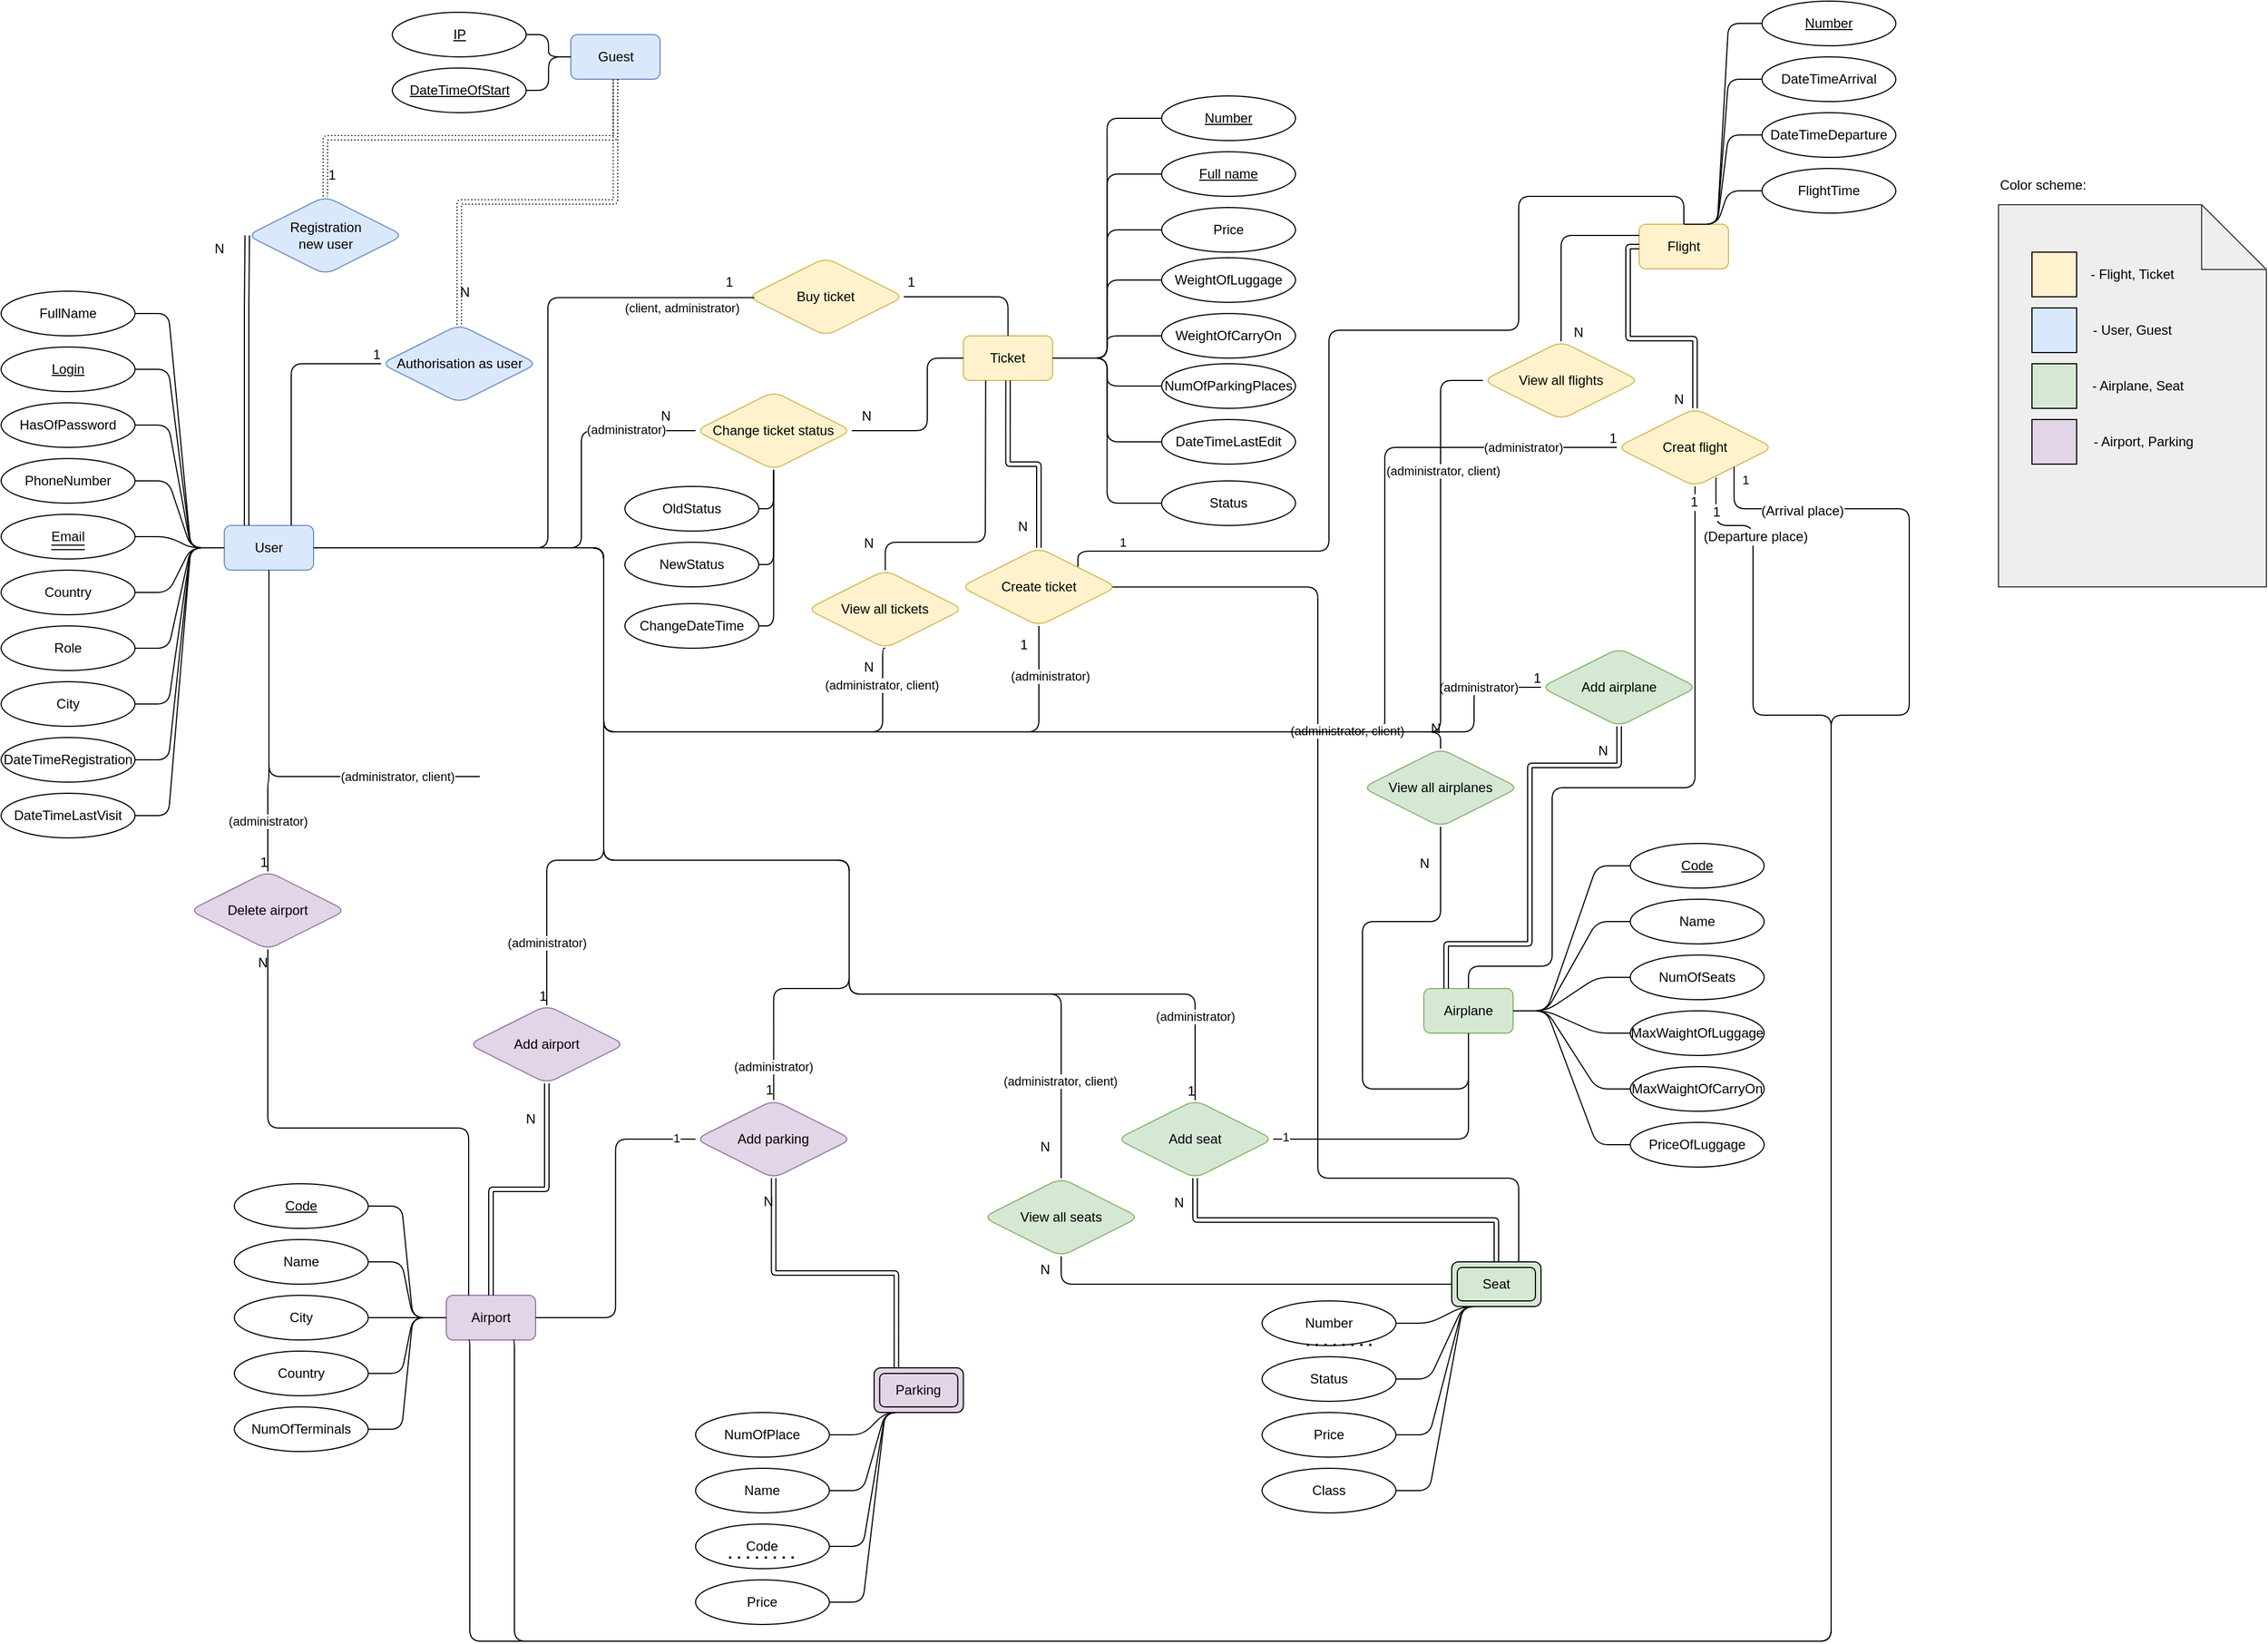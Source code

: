<mxfile version="18.0.1" type="device"><diagram id="R2lEEEUBdFMjLlhIrx00" name="Page-1"><mxGraphModel dx="3445" dy="1623" grid="1" gridSize="10" guides="1" tooltips="1" connect="1" arrows="1" fold="1" page="1" pageScale="1" pageWidth="850" pageHeight="1100" math="0" shadow="0" extFonts="Permanent Marker^https://fonts.googleapis.com/css?family=Permanent+Marker"><root><mxCell id="0"/><mxCell id="1" parent="0"/><mxCell id="vTDqhp44b70QowrRXhKw-1" value="Guest" style="whiteSpace=wrap;html=1;align=center;fillColor=#dae8fc;strokeColor=#6c8ebf;rounded=1;" parent="1" vertex="1"><mxGeometry x="-269.44" y="35" width="80" height="40" as="geometry"/></mxCell><mxCell id="vTDqhp44b70QowrRXhKw-2" value="User" style="whiteSpace=wrap;html=1;align=center;fillColor=#dae8fc;strokeColor=#6c8ebf;rounded=1;" parent="1" vertex="1"><mxGeometry x="-580" y="475" width="80" height="40" as="geometry"/></mxCell><mxCell id="vTDqhp44b70QowrRXhKw-3" value="Airplane" style="whiteSpace=wrap;html=1;align=center;fillColor=#d5e8d4;strokeColor=#82b366;rounded=1;" parent="1" vertex="1"><mxGeometry x="495" y="890" width="80" height="40" as="geometry"/></mxCell><mxCell id="vTDqhp44b70QowrRXhKw-4" value="Airport" style="whiteSpace=wrap;html=1;align=center;fillColor=#e1d5e7;strokeColor=#9673a6;rounded=1;" parent="1" vertex="1"><mxGeometry x="-381" y="1165" width="80" height="40" as="geometry"/></mxCell><mxCell id="vTDqhp44b70QowrRXhKw-5" value="Flight" style="whiteSpace=wrap;html=1;align=center;fillColor=#fff2cc;strokeColor=#d6b656;rounded=1;" parent="1" vertex="1"><mxGeometry x="688" y="205" width="80" height="40" as="geometry"/></mxCell><mxCell id="vTDqhp44b70QowrRXhKw-6" value="Parking" style="shape=ext;margin=3;double=1;whiteSpace=wrap;html=1;align=center;rounded=1;strokeColor=#000000;fillColor=#e1d5e7;" parent="1" vertex="1"><mxGeometry x="2.33" y="1230" width="80" height="40" as="geometry"/></mxCell><mxCell id="vTDqhp44b70QowrRXhKw-121" style="edgeStyle=orthogonalEdgeStyle;rounded=1;orthogonalLoop=1;jettySize=auto;html=1;exitX=1;exitY=0.5;exitDx=0;exitDy=0;entryX=0;entryY=0.5;entryDx=0;entryDy=0;endArrow=none;endFill=0;" parent="1" source="vTDqhp44b70QowrRXhKw-7" target="vTDqhp44b70QowrRXhKw-119" edge="1"><mxGeometry relative="1" as="geometry"/></mxCell><mxCell id="rrQX9IOoc1tXFllPUceU-9" style="edgeStyle=orthogonalEdgeStyle;rounded=1;orthogonalLoop=1;jettySize=auto;html=1;exitX=1;exitY=0.5;exitDx=0;exitDy=0;entryX=0;entryY=0.5;entryDx=0;entryDy=0;endArrow=none;endFill=0;" parent="1" source="vTDqhp44b70QowrRXhKw-7" target="rrQX9IOoc1tXFllPUceU-6" edge="1"><mxGeometry relative="1" as="geometry"/></mxCell><mxCell id="rrQX9IOoc1tXFllPUceU-10" style="edgeStyle=orthogonalEdgeStyle;rounded=1;orthogonalLoop=1;jettySize=auto;html=1;exitX=1;exitY=0.5;exitDx=0;exitDy=0;entryX=0;entryY=0.5;entryDx=0;entryDy=0;endArrow=none;endFill=0;" parent="1" source="vTDqhp44b70QowrRXhKw-7" target="rrQX9IOoc1tXFllPUceU-7" edge="1"><mxGeometry relative="1" as="geometry"/></mxCell><mxCell id="rrQX9IOoc1tXFllPUceU-11" style="edgeStyle=orthogonalEdgeStyle;rounded=1;orthogonalLoop=1;jettySize=auto;html=1;exitX=1;exitY=0.5;exitDx=0;exitDy=0;entryX=0;entryY=0.5;entryDx=0;entryDy=0;endArrow=none;endFill=0;" parent="1" source="vTDqhp44b70QowrRXhKw-7" target="rrQX9IOoc1tXFllPUceU-8" edge="1"><mxGeometry relative="1" as="geometry"/></mxCell><mxCell id="vTDqhp44b70QowrRXhKw-7" value="Ticket" style="whiteSpace=wrap;html=1;align=center;fillColor=#fff2cc;strokeColor=#d6b656;rounded=1;" parent="1" vertex="1"><mxGeometry x="82.33" y="305" width="80" height="40" as="geometry"/></mxCell><mxCell id="HymGCqbxiDegcb85thUr-48" style="edgeStyle=orthogonalEdgeStyle;rounded=1;orthogonalLoop=1;jettySize=auto;html=1;entryX=0.964;entryY=0.502;entryDx=0;entryDy=0;endArrow=none;endFill=0;exitX=0.75;exitY=0;exitDx=0;exitDy=0;entryPerimeter=0;" parent="1" source="vTDqhp44b70QowrRXhKw-10" target="vTDqhp44b70QowrRXhKw-185" edge="1"><mxGeometry relative="1" as="geometry"><Array as="points"><mxPoint x="580" y="1060"/><mxPoint x="400" y="1060"/><mxPoint x="400" y="530"/></Array><mxPoint x="580" y="1060" as="sourcePoint"/></mxGeometry></mxCell><mxCell id="vTDqhp44b70QowrRXhKw-10" value="Seat" style="shape=ext;margin=3;double=1;whiteSpace=wrap;html=1;align=center;rounded=1;strokeColor=#000000;fillColor=#d5e8d4;" parent="1" vertex="1"><mxGeometry x="520" y="1135" width="80" height="40" as="geometry"/></mxCell><mxCell id="vTDqhp44b70QowrRXhKw-15" style="edgeStyle=orthogonalEdgeStyle;rounded=1;orthogonalLoop=1;jettySize=auto;html=1;exitX=1;exitY=0.5;exitDx=0;exitDy=0;entryX=0;entryY=0.5;entryDx=0;entryDy=0;endArrow=none;endFill=0;" parent="1" source="vTDqhp44b70QowrRXhKw-11" target="vTDqhp44b70QowrRXhKw-1" edge="1"><mxGeometry relative="1" as="geometry"/></mxCell><mxCell id="vTDqhp44b70QowrRXhKw-11" value="&lt;u&gt;IP&lt;/u&gt;" style="ellipse;whiteSpace=wrap;html=1;align=center;rounded=1;" parent="1" vertex="1"><mxGeometry x="-429.44" y="15" width="120" height="40" as="geometry"/></mxCell><mxCell id="vTDqhp44b70QowrRXhKw-16" style="edgeStyle=orthogonalEdgeStyle;rounded=1;orthogonalLoop=1;jettySize=auto;html=1;exitX=1;exitY=0.5;exitDx=0;exitDy=0;entryX=0;entryY=0.5;entryDx=0;entryDy=0;endArrow=none;endFill=0;" parent="1" source="vTDqhp44b70QowrRXhKw-12" target="vTDqhp44b70QowrRXhKw-1" edge="1"><mxGeometry relative="1" as="geometry"/></mxCell><mxCell id="vTDqhp44b70QowrRXhKw-12" value="&lt;u&gt;DateTimeOfStart&lt;/u&gt;" style="ellipse;whiteSpace=wrap;html=1;align=center;rounded=1;" parent="1" vertex="1"><mxGeometry x="-429.44" y="65" width="120" height="40" as="geometry"/></mxCell><mxCell id="vTDqhp44b70QowrRXhKw-43" style="edgeStyle=entityRelationEdgeStyle;rounded=1;orthogonalLoop=1;jettySize=auto;html=1;exitX=1;exitY=0.5;exitDx=0;exitDy=0;endArrow=none;endFill=0;" parent="1" source="vTDqhp44b70QowrRXhKw-17" target="vTDqhp44b70QowrRXhKw-2" edge="1"><mxGeometry relative="1" as="geometry"/></mxCell><mxCell id="vTDqhp44b70QowrRXhKw-17" value="FullName" style="ellipse;whiteSpace=wrap;html=1;align=center;rounded=1;" parent="1" vertex="1"><mxGeometry x="-780" y="265" width="120" height="40" as="geometry"/></mxCell><mxCell id="vTDqhp44b70QowrRXhKw-44" style="edgeStyle=entityRelationEdgeStyle;rounded=1;orthogonalLoop=1;jettySize=auto;html=1;exitX=1;exitY=0.5;exitDx=0;exitDy=0;endArrow=none;endFill=0;" parent="1" source="vTDqhp44b70QowrRXhKw-18" target="vTDqhp44b70QowrRXhKw-2" edge="1"><mxGeometry relative="1" as="geometry"/></mxCell><mxCell id="vTDqhp44b70QowrRXhKw-18" value="&lt;u&gt;Login&lt;/u&gt;" style="ellipse;whiteSpace=wrap;html=1;align=center;rounded=1;" parent="1" vertex="1"><mxGeometry x="-780" y="315" width="120" height="40" as="geometry"/></mxCell><mxCell id="vTDqhp44b70QowrRXhKw-45" style="edgeStyle=entityRelationEdgeStyle;rounded=1;orthogonalLoop=1;jettySize=auto;html=1;exitX=1;exitY=0.5;exitDx=0;exitDy=0;endArrow=none;endFill=0;" parent="1" source="vTDqhp44b70QowrRXhKw-19" target="vTDqhp44b70QowrRXhKw-2" edge="1"><mxGeometry relative="1" as="geometry"/></mxCell><mxCell id="vTDqhp44b70QowrRXhKw-19" value="HasOfPassword" style="ellipse;whiteSpace=wrap;html=1;align=center;rounded=1;" parent="1" vertex="1"><mxGeometry x="-780" y="365" width="120" height="40" as="geometry"/></mxCell><mxCell id="vTDqhp44b70QowrRXhKw-46" style="edgeStyle=entityRelationEdgeStyle;rounded=1;orthogonalLoop=1;jettySize=auto;html=1;exitX=1;exitY=0.5;exitDx=0;exitDy=0;endArrow=none;endFill=0;" parent="1" source="vTDqhp44b70QowrRXhKw-20" target="vTDqhp44b70QowrRXhKw-2" edge="1"><mxGeometry relative="1" as="geometry"/></mxCell><mxCell id="vTDqhp44b70QowrRXhKw-20" value="PhoneNumber" style="ellipse;whiteSpace=wrap;html=1;align=center;rounded=1;" parent="1" vertex="1"><mxGeometry x="-780" y="415" width="120" height="40" as="geometry"/></mxCell><mxCell id="vTDqhp44b70QowrRXhKw-47" style="edgeStyle=entityRelationEdgeStyle;rounded=1;orthogonalLoop=1;jettySize=auto;html=1;exitX=1;exitY=0.5;exitDx=0;exitDy=0;endArrow=none;endFill=0;entryX=0;entryY=0.5;entryDx=0;entryDy=0;" parent="1" source="vTDqhp44b70QowrRXhKw-21" target="vTDqhp44b70QowrRXhKw-2" edge="1"><mxGeometry relative="1" as="geometry"><mxPoint x="-450" y="425" as="targetPoint"/></mxGeometry></mxCell><mxCell id="vTDqhp44b70QowrRXhKw-21" value="Email" style="ellipse;whiteSpace=wrap;html=1;align=center;rounded=1;" parent="1" vertex="1"><mxGeometry x="-780" y="465" width="120" height="40" as="geometry"/></mxCell><mxCell id="vTDqhp44b70QowrRXhKw-48" style="edgeStyle=entityRelationEdgeStyle;rounded=1;orthogonalLoop=1;jettySize=auto;html=1;exitX=1;exitY=0.5;exitDx=0;exitDy=0;entryX=0;entryY=0.5;entryDx=0;entryDy=0;endArrow=none;endFill=0;" parent="1" source="vTDqhp44b70QowrRXhKw-22" target="vTDqhp44b70QowrRXhKw-2" edge="1"><mxGeometry relative="1" as="geometry"/></mxCell><mxCell id="vTDqhp44b70QowrRXhKw-22" value="Country" style="ellipse;whiteSpace=wrap;html=1;align=center;rounded=1;" parent="1" vertex="1"><mxGeometry x="-780" y="515" width="120" height="40" as="geometry"/></mxCell><mxCell id="vTDqhp44b70QowrRXhKw-49" style="edgeStyle=entityRelationEdgeStyle;rounded=1;orthogonalLoop=1;jettySize=auto;html=1;exitX=1;exitY=0.5;exitDx=0;exitDy=0;entryX=0;entryY=0.5;entryDx=0;entryDy=0;endArrow=none;endFill=0;" parent="1" source="vTDqhp44b70QowrRXhKw-23" target="vTDqhp44b70QowrRXhKw-2" edge="1"><mxGeometry relative="1" as="geometry"/></mxCell><mxCell id="vTDqhp44b70QowrRXhKw-23" value="Role" style="ellipse;whiteSpace=wrap;html=1;align=center;rounded=1;" parent="1" vertex="1"><mxGeometry x="-780" y="565" width="120" height="40" as="geometry"/></mxCell><mxCell id="vTDqhp44b70QowrRXhKw-52" style="edgeStyle=entityRelationEdgeStyle;rounded=1;orthogonalLoop=1;jettySize=auto;html=1;exitX=1;exitY=0.5;exitDx=0;exitDy=0;entryX=0;entryY=0.5;entryDx=0;entryDy=0;endArrow=none;endFill=0;" parent="1" source="vTDqhp44b70QowrRXhKw-24" target="vTDqhp44b70QowrRXhKw-2" edge="1"><mxGeometry relative="1" as="geometry"/></mxCell><mxCell id="vTDqhp44b70QowrRXhKw-24" value="City" style="ellipse;whiteSpace=wrap;html=1;align=center;rounded=1;" parent="1" vertex="1"><mxGeometry x="-780" y="615" width="120" height="40" as="geometry"/></mxCell><mxCell id="vTDqhp44b70QowrRXhKw-53" style="edgeStyle=entityRelationEdgeStyle;rounded=1;orthogonalLoop=1;jettySize=auto;html=1;exitX=1;exitY=0.5;exitDx=0;exitDy=0;endArrow=none;endFill=0;entryX=0;entryY=0.5;entryDx=0;entryDy=0;" parent="1" source="vTDqhp44b70QowrRXhKw-25" target="vTDqhp44b70QowrRXhKw-2" edge="1"><mxGeometry relative="1" as="geometry"><mxPoint x="-430" y="395" as="targetPoint"/></mxGeometry></mxCell><mxCell id="vTDqhp44b70QowrRXhKw-25" value="DateTimeRegistration" style="ellipse;whiteSpace=wrap;html=1;align=center;rounded=1;" parent="1" vertex="1"><mxGeometry x="-780" y="665" width="120" height="40" as="geometry"/></mxCell><mxCell id="vTDqhp44b70QowrRXhKw-54" style="edgeStyle=entityRelationEdgeStyle;rounded=1;orthogonalLoop=1;jettySize=auto;html=1;exitX=1;exitY=0.5;exitDx=0;exitDy=0;entryX=0;entryY=0.5;entryDx=0;entryDy=0;endArrow=none;endFill=0;" parent="1" source="vTDqhp44b70QowrRXhKw-27" target="vTDqhp44b70QowrRXhKw-2" edge="1"><mxGeometry relative="1" as="geometry"/></mxCell><mxCell id="vTDqhp44b70QowrRXhKw-27" value="DateTimeLastVisit" style="ellipse;whiteSpace=wrap;html=1;align=center;rounded=1;" parent="1" vertex="1"><mxGeometry x="-780" y="715" width="120" height="40" as="geometry"/></mxCell><mxCell id="vTDqhp44b70QowrRXhKw-62" style="edgeStyle=entityRelationEdgeStyle;rounded=1;orthogonalLoop=1;jettySize=auto;html=1;exitX=1;exitY=0.5;exitDx=0;exitDy=0;entryX=0;entryY=0.5;entryDx=0;entryDy=0;endArrow=none;endFill=0;" parent="1" source="vTDqhp44b70QowrRXhKw-57" target="vTDqhp44b70QowrRXhKw-4" edge="1"><mxGeometry relative="1" as="geometry"/></mxCell><mxCell id="vTDqhp44b70QowrRXhKw-57" value="&lt;u&gt;Code&lt;/u&gt;" style="ellipse;whiteSpace=wrap;html=1;align=center;rounded=1;" parent="1" vertex="1"><mxGeometry x="-571" y="1065" width="120" height="40" as="geometry"/></mxCell><mxCell id="vTDqhp44b70QowrRXhKw-63" value="" style="edgeStyle=entityRelationEdgeStyle;rounded=1;orthogonalLoop=1;jettySize=auto;html=1;endArrow=none;endFill=0;" parent="1" source="vTDqhp44b70QowrRXhKw-58" target="vTDqhp44b70QowrRXhKw-4" edge="1"><mxGeometry relative="1" as="geometry"/></mxCell><mxCell id="vTDqhp44b70QowrRXhKw-58" value="Name" style="ellipse;whiteSpace=wrap;html=1;align=center;rounded=1;" parent="1" vertex="1"><mxGeometry x="-571" y="1115" width="120" height="40" as="geometry"/></mxCell><mxCell id="vTDqhp44b70QowrRXhKw-64" style="edgeStyle=entityRelationEdgeStyle;rounded=1;orthogonalLoop=1;jettySize=auto;html=1;exitX=1;exitY=0.5;exitDx=0;exitDy=0;entryX=0;entryY=0.5;entryDx=0;entryDy=0;endArrow=none;endFill=0;" parent="1" source="vTDqhp44b70QowrRXhKw-59" target="vTDqhp44b70QowrRXhKw-4" edge="1"><mxGeometry relative="1" as="geometry"/></mxCell><mxCell id="vTDqhp44b70QowrRXhKw-59" value="City" style="ellipse;whiteSpace=wrap;html=1;align=center;rounded=1;" parent="1" vertex="1"><mxGeometry x="-571" y="1165" width="120" height="40" as="geometry"/></mxCell><mxCell id="vTDqhp44b70QowrRXhKw-65" style="edgeStyle=entityRelationEdgeStyle;rounded=1;orthogonalLoop=1;jettySize=auto;html=1;exitX=1;exitY=0.5;exitDx=0;exitDy=0;entryX=0;entryY=0.5;entryDx=0;entryDy=0;endArrow=none;endFill=0;" parent="1" source="vTDqhp44b70QowrRXhKw-60" target="vTDqhp44b70QowrRXhKw-4" edge="1"><mxGeometry relative="1" as="geometry"/></mxCell><mxCell id="vTDqhp44b70QowrRXhKw-60" value="Country" style="ellipse;whiteSpace=wrap;html=1;align=center;rounded=1;" parent="1" vertex="1"><mxGeometry x="-571" y="1215" width="120" height="40" as="geometry"/></mxCell><mxCell id="vTDqhp44b70QowrRXhKw-66" style="edgeStyle=entityRelationEdgeStyle;rounded=1;orthogonalLoop=1;jettySize=auto;html=1;exitX=1;exitY=0.5;exitDx=0;exitDy=0;endArrow=none;endFill=0;entryX=0;entryY=0.5;entryDx=0;entryDy=0;" parent="1" source="vTDqhp44b70QowrRXhKw-61" target="vTDqhp44b70QowrRXhKw-4" edge="1"><mxGeometry relative="1" as="geometry"><mxPoint x="-381" y="1085.0" as="targetPoint"/></mxGeometry></mxCell><mxCell id="vTDqhp44b70QowrRXhKw-61" value="NumOfTerminals" style="ellipse;whiteSpace=wrap;html=1;align=center;rounded=1;" parent="1" vertex="1"><mxGeometry x="-571" y="1265" width="120" height="40" as="geometry"/></mxCell><mxCell id="vTDqhp44b70QowrRXhKw-100" style="edgeStyle=entityRelationEdgeStyle;rounded=1;orthogonalLoop=1;jettySize=auto;html=1;exitX=1;exitY=0.5;exitDx=0;exitDy=0;endArrow=none;endFill=0;entryX=0.5;entryY=1;entryDx=0;entryDy=0;" parent="1" source="vTDqhp44b70QowrRXhKw-67" target="vTDqhp44b70QowrRXhKw-6" edge="1"><mxGeometry relative="1" as="geometry"><mxPoint x="32.33" y="1290" as="targetPoint"/></mxGeometry></mxCell><mxCell id="vTDqhp44b70QowrRXhKw-67" value="Name" style="ellipse;whiteSpace=wrap;html=1;align=center;rounded=1;" parent="1" vertex="1"><mxGeometry x="-157.67" y="1320" width="120" height="40" as="geometry"/></mxCell><mxCell id="vTDqhp44b70QowrRXhKw-99" style="edgeStyle=entityRelationEdgeStyle;rounded=1;orthogonalLoop=1;jettySize=auto;html=1;exitX=1;exitY=0.5;exitDx=0;exitDy=0;entryX=0.5;entryY=1;entryDx=0;entryDy=0;endArrow=none;endFill=0;" parent="1" source="vTDqhp44b70QowrRXhKw-69" target="vTDqhp44b70QowrRXhKw-6" edge="1"><mxGeometry relative="1" as="geometry"/></mxCell><mxCell id="vTDqhp44b70QowrRXhKw-69" value="NumOfPlace" style="ellipse;whiteSpace=wrap;html=1;align=center;rounded=1;" parent="1" vertex="1"><mxGeometry x="-157.67" y="1270" width="120" height="40" as="geometry"/></mxCell><mxCell id="vTDqhp44b70QowrRXhKw-101" style="edgeStyle=entityRelationEdgeStyle;rounded=1;orthogonalLoop=1;jettySize=auto;html=1;exitX=1;exitY=0.5;exitDx=0;exitDy=0;endArrow=none;endFill=0;entryX=0.5;entryY=1;entryDx=0;entryDy=0;" parent="1" source="vTDqhp44b70QowrRXhKw-70" target="vTDqhp44b70QowrRXhKw-6" edge="1"><mxGeometry relative="1" as="geometry"><mxPoint x="22.33" y="1270" as="targetPoint"/></mxGeometry></mxCell><mxCell id="vTDqhp44b70QowrRXhKw-70" value="Code" style="ellipse;whiteSpace=wrap;html=1;align=center;rounded=1;" parent="1" vertex="1"><mxGeometry x="-157.67" y="1370" width="120" height="40" as="geometry"/></mxCell><mxCell id="vTDqhp44b70QowrRXhKw-102" style="edgeStyle=entityRelationEdgeStyle;rounded=1;orthogonalLoop=1;jettySize=auto;html=1;exitX=1;exitY=0.5;exitDx=0;exitDy=0;entryX=0.5;entryY=1;entryDx=0;entryDy=0;endArrow=none;endFill=0;" parent="1" source="vTDqhp44b70QowrRXhKw-71" target="vTDqhp44b70QowrRXhKw-6" edge="1"><mxGeometry relative="1" as="geometry"/></mxCell><mxCell id="vTDqhp44b70QowrRXhKw-71" value="Price" style="ellipse;whiteSpace=wrap;html=1;align=center;rounded=1;" parent="1" vertex="1"><mxGeometry x="-157.67" y="1420" width="120" height="40" as="geometry"/></mxCell><mxCell id="vTDqhp44b70QowrRXhKw-89" style="edgeStyle=entityRelationEdgeStyle;rounded=1;orthogonalLoop=1;jettySize=auto;html=1;exitX=0;exitY=0.5;exitDx=0;exitDy=0;entryX=1;entryY=0.5;entryDx=0;entryDy=0;endArrow=none;endFill=0;" parent="1" source="vTDqhp44b70QowrRXhKw-83" target="vTDqhp44b70QowrRXhKw-3" edge="1"><mxGeometry relative="1" as="geometry"/></mxCell><mxCell id="vTDqhp44b70QowrRXhKw-83" value="&lt;u&gt;Code&lt;/u&gt;" style="ellipse;whiteSpace=wrap;html=1;align=center;rounded=1;" parent="1" vertex="1"><mxGeometry x="680" y="760" width="120" height="40" as="geometry"/></mxCell><mxCell id="vTDqhp44b70QowrRXhKw-90" style="edgeStyle=entityRelationEdgeStyle;rounded=1;orthogonalLoop=1;jettySize=auto;html=1;exitX=0;exitY=0.5;exitDx=0;exitDy=0;entryX=1;entryY=0.5;entryDx=0;entryDy=0;endArrow=none;endFill=0;" parent="1" source="vTDqhp44b70QowrRXhKw-84" target="vTDqhp44b70QowrRXhKw-3" edge="1"><mxGeometry relative="1" as="geometry"/></mxCell><mxCell id="vTDqhp44b70QowrRXhKw-84" value="Name" style="ellipse;whiteSpace=wrap;html=1;align=center;rounded=1;" parent="1" vertex="1"><mxGeometry x="680" y="810" width="120" height="40" as="geometry"/></mxCell><mxCell id="vTDqhp44b70QowrRXhKw-91" style="edgeStyle=entityRelationEdgeStyle;rounded=1;orthogonalLoop=1;jettySize=auto;html=1;exitX=0;exitY=0.5;exitDx=0;exitDy=0;entryX=1;entryY=0.5;entryDx=0;entryDy=0;endArrow=none;endFill=0;" parent="1" source="vTDqhp44b70QowrRXhKw-85" target="vTDqhp44b70QowrRXhKw-3" edge="1"><mxGeometry relative="1" as="geometry"/></mxCell><mxCell id="vTDqhp44b70QowrRXhKw-85" value="NumOfSeats" style="ellipse;whiteSpace=wrap;html=1;align=center;rounded=1;" parent="1" vertex="1"><mxGeometry x="680" y="860" width="120" height="40" as="geometry"/></mxCell><mxCell id="vTDqhp44b70QowrRXhKw-92" style="edgeStyle=entityRelationEdgeStyle;rounded=1;orthogonalLoop=1;jettySize=auto;html=1;exitX=0;exitY=0.5;exitDx=0;exitDy=0;entryX=1;entryY=0.5;entryDx=0;entryDy=0;endArrow=none;endFill=0;" parent="1" source="vTDqhp44b70QowrRXhKw-86" target="vTDqhp44b70QowrRXhKw-3" edge="1"><mxGeometry relative="1" as="geometry"/></mxCell><mxCell id="vTDqhp44b70QowrRXhKw-86" value="MaxWaightOfLuggage" style="ellipse;whiteSpace=wrap;html=1;align=center;rounded=1;" parent="1" vertex="1"><mxGeometry x="680" y="910" width="120" height="40" as="geometry"/></mxCell><mxCell id="vTDqhp44b70QowrRXhKw-93" style="edgeStyle=entityRelationEdgeStyle;rounded=1;orthogonalLoop=1;jettySize=auto;html=1;exitX=0;exitY=0.5;exitDx=0;exitDy=0;endArrow=none;endFill=0;entryX=1;entryY=0.5;entryDx=0;entryDy=0;" parent="1" source="vTDqhp44b70QowrRXhKw-87" target="vTDqhp44b70QowrRXhKw-3" edge="1"><mxGeometry relative="1" as="geometry"><mxPoint x="260" y="930" as="targetPoint"/></mxGeometry></mxCell><mxCell id="vTDqhp44b70QowrRXhKw-87" value="MaxWaightOfCarryOn" style="ellipse;whiteSpace=wrap;html=1;align=center;rounded=1;" parent="1" vertex="1"><mxGeometry x="680" y="960" width="120" height="40" as="geometry"/></mxCell><mxCell id="vTDqhp44b70QowrRXhKw-94" style="edgeStyle=entityRelationEdgeStyle;rounded=1;orthogonalLoop=1;jettySize=auto;html=1;exitX=0;exitY=0.5;exitDx=0;exitDy=0;entryX=1;entryY=0.5;entryDx=0;entryDy=0;endArrow=none;endFill=0;" parent="1" source="vTDqhp44b70QowrRXhKw-88" target="vTDqhp44b70QowrRXhKw-3" edge="1"><mxGeometry relative="1" as="geometry"/></mxCell><mxCell id="vTDqhp44b70QowrRXhKw-88" value="PriceOfLuggage" style="ellipse;whiteSpace=wrap;html=1;align=center;rounded=1;" parent="1" vertex="1"><mxGeometry x="680" y="1010" width="120" height="40" as="geometry"/></mxCell><mxCell id="vTDqhp44b70QowrRXhKw-107" style="edgeStyle=entityRelationEdgeStyle;rounded=1;orthogonalLoop=1;jettySize=auto;html=1;exitX=1;exitY=0.5;exitDx=0;exitDy=0;entryX=0.5;entryY=1;entryDx=0;entryDy=0;endArrow=none;endFill=0;" parent="1" source="vTDqhp44b70QowrRXhKw-95" target="vTDqhp44b70QowrRXhKw-10" edge="1"><mxGeometry relative="1" as="geometry"/></mxCell><mxCell id="vTDqhp44b70QowrRXhKw-95" value="Number" style="ellipse;whiteSpace=wrap;html=1;align=center;rounded=1;" parent="1" vertex="1"><mxGeometry x="350" y="1170" width="120" height="40" as="geometry"/></mxCell><mxCell id="vTDqhp44b70QowrRXhKw-108" style="edgeStyle=entityRelationEdgeStyle;rounded=1;orthogonalLoop=1;jettySize=auto;html=1;exitX=1;exitY=0.5;exitDx=0;exitDy=0;endArrow=none;endFill=0;entryX=0.5;entryY=1;entryDx=0;entryDy=0;" parent="1" source="vTDqhp44b70QowrRXhKw-96" target="vTDqhp44b70QowrRXhKw-10" edge="1"><mxGeometry relative="1" as="geometry"><mxPoint x="520" y="1150" as="targetPoint"/></mxGeometry></mxCell><mxCell id="vTDqhp44b70QowrRXhKw-96" value="Status" style="ellipse;whiteSpace=wrap;html=1;align=center;rounded=1;" parent="1" vertex="1"><mxGeometry x="350" y="1220" width="120" height="40" as="geometry"/></mxCell><mxCell id="vTDqhp44b70QowrRXhKw-109" style="edgeStyle=entityRelationEdgeStyle;rounded=1;orthogonalLoop=1;jettySize=auto;html=1;exitX=1;exitY=0.5;exitDx=0;exitDy=0;entryX=0.5;entryY=1;entryDx=0;entryDy=0;endArrow=none;endFill=0;" parent="1" source="vTDqhp44b70QowrRXhKw-97" target="vTDqhp44b70QowrRXhKw-10" edge="1"><mxGeometry relative="1" as="geometry"/></mxCell><mxCell id="vTDqhp44b70QowrRXhKw-97" value="Price" style="ellipse;whiteSpace=wrap;html=1;align=center;rounded=1;" parent="1" vertex="1"><mxGeometry x="350" y="1270" width="120" height="40" as="geometry"/></mxCell><mxCell id="vTDqhp44b70QowrRXhKw-110" style="edgeStyle=entityRelationEdgeStyle;rounded=1;orthogonalLoop=1;jettySize=auto;html=1;exitX=1;exitY=0.5;exitDx=0;exitDy=0;entryX=0.5;entryY=1;entryDx=0;entryDy=0;endArrow=none;endFill=0;" parent="1" source="vTDqhp44b70QowrRXhKw-98" target="vTDqhp44b70QowrRXhKw-10" edge="1"><mxGeometry relative="1" as="geometry"/></mxCell><mxCell id="vTDqhp44b70QowrRXhKw-98" value="Class" style="ellipse;whiteSpace=wrap;html=1;align=center;rounded=1;" parent="1" vertex="1"><mxGeometry x="350" y="1320" width="120" height="40" as="geometry"/></mxCell><mxCell id="vTDqhp44b70QowrRXhKw-118" style="edgeStyle=entityRelationEdgeStyle;rounded=1;orthogonalLoop=1;jettySize=auto;html=1;exitX=0;exitY=0.5;exitDx=0;exitDy=0;entryX=0.5;entryY=0;entryDx=0;entryDy=0;endArrow=none;endFill=0;" parent="1" source="vTDqhp44b70QowrRXhKw-111" target="vTDqhp44b70QowrRXhKw-5" edge="1"><mxGeometry relative="1" as="geometry"/></mxCell><mxCell id="vTDqhp44b70QowrRXhKw-111" value="&lt;u&gt;Number&lt;/u&gt;" style="ellipse;whiteSpace=wrap;html=1;align=center;rounded=1;" parent="1" vertex="1"><mxGeometry x="798" y="5" width="120" height="40" as="geometry"/></mxCell><mxCell id="vTDqhp44b70QowrRXhKw-117" style="edgeStyle=entityRelationEdgeStyle;rounded=1;orthogonalLoop=1;jettySize=auto;html=1;exitX=0;exitY=0.5;exitDx=0;exitDy=0;entryX=0.5;entryY=0;entryDx=0;entryDy=0;endArrow=none;endFill=0;" parent="1" source="vTDqhp44b70QowrRXhKw-112" target="vTDqhp44b70QowrRXhKw-5" edge="1"><mxGeometry relative="1" as="geometry"/></mxCell><mxCell id="vTDqhp44b70QowrRXhKw-112" value="DateTimeArrival" style="ellipse;whiteSpace=wrap;html=1;align=center;rounded=1;" parent="1" vertex="1"><mxGeometry x="798" y="55" width="120" height="40" as="geometry"/></mxCell><mxCell id="vTDqhp44b70QowrRXhKw-116" style="edgeStyle=entityRelationEdgeStyle;rounded=1;orthogonalLoop=1;jettySize=auto;html=1;exitX=0;exitY=0.5;exitDx=0;exitDy=0;entryX=0.5;entryY=0;entryDx=0;entryDy=0;endArrow=none;endFill=0;" parent="1" source="vTDqhp44b70QowrRXhKw-113" target="vTDqhp44b70QowrRXhKw-5" edge="1"><mxGeometry relative="1" as="geometry"/></mxCell><mxCell id="vTDqhp44b70QowrRXhKw-113" value="DateTimeDeparture" style="ellipse;whiteSpace=wrap;html=1;align=center;rounded=1;" parent="1" vertex="1"><mxGeometry x="798" y="105" width="120" height="40" as="geometry"/></mxCell><mxCell id="vTDqhp44b70QowrRXhKw-115" style="edgeStyle=entityRelationEdgeStyle;rounded=1;orthogonalLoop=1;jettySize=auto;html=1;exitX=0;exitY=0.5;exitDx=0;exitDy=0;entryX=0.5;entryY=0;entryDx=0;entryDy=0;endArrow=none;endFill=0;" parent="1" source="vTDqhp44b70QowrRXhKw-114" target="vTDqhp44b70QowrRXhKw-5" edge="1"><mxGeometry relative="1" as="geometry"/></mxCell><mxCell id="vTDqhp44b70QowrRXhKw-114" value="FlightTime" style="ellipse;whiteSpace=wrap;html=1;align=center;rounded=1;" parent="1" vertex="1"><mxGeometry x="798" y="155" width="120" height="40" as="geometry"/></mxCell><mxCell id="vTDqhp44b70QowrRXhKw-119" value="&lt;u&gt;Full name&lt;/u&gt;" style="ellipse;whiteSpace=wrap;html=1;align=center;rounded=1;" parent="1" vertex="1"><mxGeometry x="260" y="140" width="120" height="40" as="geometry"/></mxCell><mxCell id="vTDqhp44b70QowrRXhKw-122" style="edgeStyle=orthogonalEdgeStyle;rounded=1;orthogonalLoop=1;jettySize=auto;html=1;exitX=0;exitY=0.5;exitDx=0;exitDy=0;entryX=1;entryY=0.5;entryDx=0;entryDy=0;endArrow=none;endFill=0;" parent="1" source="vTDqhp44b70QowrRXhKw-120" target="vTDqhp44b70QowrRXhKw-7" edge="1"><mxGeometry relative="1" as="geometry"/></mxCell><mxCell id="vTDqhp44b70QowrRXhKw-120" value="Price" style="ellipse;whiteSpace=wrap;html=1;align=center;rounded=1;" parent="1" vertex="1"><mxGeometry x="260" y="190" width="120" height="40" as="geometry"/></mxCell><mxCell id="vTDqhp44b70QowrRXhKw-147" value="Registration &lt;br&gt;new user" style="shape=rhombus;perimeter=rhombusPerimeter;whiteSpace=wrap;html=1;align=center;fillColor=#dae8fc;strokeColor=#6c8ebf;rounded=1;" parent="1" vertex="1"><mxGeometry x="-559.44" y="180" width="140" height="70" as="geometry"/></mxCell><mxCell id="vTDqhp44b70QowrRXhKw-152" value="Authorisation as user" style="shape=rhombus;perimeter=rhombusPerimeter;whiteSpace=wrap;html=1;align=center;fillColor=#dae8fc;strokeColor=#6c8ebf;rounded=1;" parent="1" vertex="1"><mxGeometry x="-439.44" y="295" width="140" height="70" as="geometry"/></mxCell><mxCell id="vTDqhp44b70QowrRXhKw-155" value="Add airport" style="shape=rhombus;perimeter=rhombusPerimeter;whiteSpace=wrap;html=1;align=center;fillColor=#e1d5e7;strokeColor=#9673a6;rounded=1;" parent="1" vertex="1"><mxGeometry x="-361" y="905" width="140" height="70" as="geometry"/></mxCell><mxCell id="vTDqhp44b70QowrRXhKw-160" value="" style="shape=link;html=1;rounded=1;endArrow=none;endFill=0;exitX=0.25;exitY=0;exitDx=0;exitDy=0;entryX=0;entryY=0.5;entryDx=0;entryDy=0;edgeStyle=orthogonalEdgeStyle;" parent="1" source="vTDqhp44b70QowrRXhKw-2" target="vTDqhp44b70QowrRXhKw-147" edge="1"><mxGeometry relative="1" as="geometry"><mxPoint x="-280" y="535" as="sourcePoint"/><mxPoint x="-120" y="535" as="targetPoint"/><Array as="points"><mxPoint x="-560" y="280"/></Array></mxGeometry></mxCell><mxCell id="vTDqhp44b70QowrRXhKw-161" value="N" style="resizable=0;html=1;align=right;verticalAlign=bottom;rounded=1;" parent="vTDqhp44b70QowrRXhKw-160" connectable="0" vertex="1"><mxGeometry x="1" relative="1" as="geometry"><mxPoint x="-20" y="20" as="offset"/></mxGeometry></mxCell><mxCell id="vTDqhp44b70QowrRXhKw-165" value="" style="endArrow=none;html=1;rounded=1;dashed=1;dashPattern=1 2;shape=link;exitX=0.5;exitY=1;exitDx=0;exitDy=0;entryX=0.5;entryY=0;entryDx=0;entryDy=0;edgeStyle=orthogonalEdgeStyle;" parent="1" source="vTDqhp44b70QowrRXhKw-1" target="vTDqhp44b70QowrRXhKw-147" edge="1"><mxGeometry relative="1" as="geometry"><mxPoint x="-569.44" y="480" as="sourcePoint"/><mxPoint x="-409.44" y="480" as="targetPoint"/></mxGeometry></mxCell><mxCell id="vTDqhp44b70QowrRXhKw-166" value="1" style="resizable=0;html=1;align=right;verticalAlign=bottom;rounded=1;" parent="vTDqhp44b70QowrRXhKw-165" connectable="0" vertex="1"><mxGeometry x="1" relative="1" as="geometry"><mxPoint x="10" y="-10" as="offset"/></mxGeometry></mxCell><mxCell id="vTDqhp44b70QowrRXhKw-167" value="" style="endArrow=none;html=1;rounded=1;dashed=1;dashPattern=1 2;shape=link;exitX=0.5;exitY=1;exitDx=0;exitDy=0;entryX=0.5;entryY=0;entryDx=0;entryDy=0;edgeStyle=orthogonalEdgeStyle;" parent="1" source="vTDqhp44b70QowrRXhKw-1" target="vTDqhp44b70QowrRXhKw-152" edge="1"><mxGeometry relative="1" as="geometry"><mxPoint x="-569.44" y="480" as="sourcePoint"/><mxPoint x="-409.44" y="480" as="targetPoint"/></mxGeometry></mxCell><mxCell id="vTDqhp44b70QowrRXhKw-168" value="N" style="resizable=0;html=1;align=right;verticalAlign=bottom;rounded=1;" parent="vTDqhp44b70QowrRXhKw-167" connectable="0" vertex="1"><mxGeometry x="1" relative="1" as="geometry"><mxPoint x="10" y="-20" as="offset"/></mxGeometry></mxCell><mxCell id="vTDqhp44b70QowrRXhKw-173" value="Add parking&lt;br&gt;" style="shape=rhombus;perimeter=rhombusPerimeter;whiteSpace=wrap;html=1;align=center;fillColor=#e1d5e7;strokeColor=#9673a6;rounded=1;" parent="1" vertex="1"><mxGeometry x="-157.67" y="990" width="140" height="70" as="geometry"/></mxCell><mxCell id="vTDqhp44b70QowrRXhKw-176" value="Add airplane" style="shape=rhombus;perimeter=rhombusPerimeter;whiteSpace=wrap;html=1;align=center;fillColor=#d5e8d4;strokeColor=#82b366;rounded=1;" parent="1" vertex="1"><mxGeometry x="600" y="585" width="140" height="70" as="geometry"/></mxCell><mxCell id="vTDqhp44b70QowrRXhKw-179" value="Add seat" style="shape=rhombus;perimeter=rhombusPerimeter;whiteSpace=wrap;html=1;align=center;fillColor=#d5e8d4;strokeColor=#82b366;rounded=1;" parent="1" vertex="1"><mxGeometry x="220" y="990" width="140" height="70" as="geometry"/></mxCell><mxCell id="vTDqhp44b70QowrRXhKw-182" value="Creat flight" style="shape=rhombus;perimeter=rhombusPerimeter;whiteSpace=wrap;html=1;align=center;fillColor=#fff2cc;strokeColor=#d6b656;rounded=1;" parent="1" vertex="1"><mxGeometry x="668" y="370" width="140" height="70" as="geometry"/></mxCell><mxCell id="HymGCqbxiDegcb85thUr-47" style="edgeStyle=orthogonalEdgeStyle;rounded=1;orthogonalLoop=1;jettySize=auto;html=1;exitX=1;exitY=0;exitDx=0;exitDy=0;entryX=0.5;entryY=0;entryDx=0;entryDy=0;endArrow=none;endFill=0;" parent="1" source="vTDqhp44b70QowrRXhKw-185" target="vTDqhp44b70QowrRXhKw-5" edge="1"><mxGeometry relative="1" as="geometry"><Array as="points"><mxPoint x="410" y="498"/><mxPoint x="410" y="300"/><mxPoint x="580" y="300"/><mxPoint x="580" y="180"/><mxPoint x="728" y="180"/></Array></mxGeometry></mxCell><mxCell id="aTn4kekddFlYVaIoo6SQ-2" value="1" style="edgeLabel;html=1;align=center;verticalAlign=middle;resizable=0;points=[];" parent="HymGCqbxiDegcb85thUr-47" vertex="1" connectable="0"><mxGeometry x="-0.852" y="-1" relative="1" as="geometry"><mxPoint x="-12" y="-9" as="offset"/></mxGeometry></mxCell><mxCell id="vTDqhp44b70QowrRXhKw-185" value="Create ticket" style="shape=rhombus;perimeter=rhombusPerimeter;whiteSpace=wrap;html=1;align=center;fillColor=#fff2cc;strokeColor=#d6b656;rounded=1;" parent="1" vertex="1"><mxGeometry x="80" y="495" width="140" height="70" as="geometry"/></mxCell><mxCell id="HymGCqbxiDegcb85thUr-1" value="" style="shape=link;html=1;rounded=1;entryX=0.5;entryY=1;entryDx=0;entryDy=0;exitX=0.5;exitY=0;exitDx=0;exitDy=0;edgeStyle=orthogonalEdgeStyle;" parent="1" source="vTDqhp44b70QowrRXhKw-4" target="vTDqhp44b70QowrRXhKw-155" edge="1"><mxGeometry relative="1" as="geometry"><mxPoint x="-421" y="1020" as="sourcePoint"/><mxPoint x="-261" y="1020" as="targetPoint"/></mxGeometry></mxCell><mxCell id="HymGCqbxiDegcb85thUr-2" value="N" style="resizable=0;html=1;align=right;verticalAlign=bottom;rounded=1;" parent="HymGCqbxiDegcb85thUr-1" connectable="0" vertex="1"><mxGeometry x="1" relative="1" as="geometry"><mxPoint x="-10" y="40" as="offset"/></mxGeometry></mxCell><mxCell id="HymGCqbxiDegcb85thUr-4" value="" style="shape=link;html=1;rounded=1;exitX=0.5;exitY=1;exitDx=0;exitDy=0;entryX=0.25;entryY=0;entryDx=0;entryDy=0;edgeStyle=orthogonalEdgeStyle;" parent="1" source="vTDqhp44b70QowrRXhKw-173" target="vTDqhp44b70QowrRXhKw-6" edge="1"><mxGeometry relative="1" as="geometry"><mxPoint x="-167.67" y="1150" as="sourcePoint"/><mxPoint x="-7.67" y="1150" as="targetPoint"/></mxGeometry></mxCell><mxCell id="HymGCqbxiDegcb85thUr-5" value="N" style="resizable=0;html=1;align=right;verticalAlign=bottom;rounded=1;" parent="HymGCqbxiDegcb85thUr-4" connectable="0" vertex="1"><mxGeometry x="1" relative="1" as="geometry"><mxPoint x="-110" y="-140" as="offset"/></mxGeometry></mxCell><mxCell id="HymGCqbxiDegcb85thUr-6" value="" style="shape=link;html=1;rounded=1;exitX=0.5;exitY=0;exitDx=0;exitDy=0;entryX=0.5;entryY=1;entryDx=0;entryDy=0;edgeStyle=orthogonalEdgeStyle;" parent="1" source="vTDqhp44b70QowrRXhKw-10" target="vTDqhp44b70QowrRXhKw-179" edge="1"><mxGeometry relative="1" as="geometry"><mxPoint x="570" y="1085" as="sourcePoint"/><mxPoint x="730" y="1085" as="targetPoint"/></mxGeometry></mxCell><mxCell id="HymGCqbxiDegcb85thUr-7" value="N" style="resizable=0;html=1;align=right;verticalAlign=bottom;rounded=1;" parent="HymGCqbxiDegcb85thUr-6" connectable="0" vertex="1"><mxGeometry x="1" relative="1" as="geometry"><mxPoint x="-10" y="30" as="offset"/></mxGeometry></mxCell><mxCell id="HymGCqbxiDegcb85thUr-8" value="" style="shape=link;html=1;rounded=1;exitX=0.25;exitY=0;exitDx=0;exitDy=0;entryX=0.5;entryY=1;entryDx=0;entryDy=0;edgeStyle=orthogonalEdgeStyle;" parent="1" source="vTDqhp44b70QowrRXhKw-3" target="vTDqhp44b70QowrRXhKw-176" edge="1"><mxGeometry relative="1" as="geometry"><mxPoint x="930" y="955" as="sourcePoint"/><mxPoint x="560" y="885" as="targetPoint"/><Array as="points"><mxPoint x="515" y="850"/><mxPoint x="590" y="850"/><mxPoint x="590" y="690"/><mxPoint x="670" y="690"/></Array></mxGeometry></mxCell><mxCell id="HymGCqbxiDegcb85thUr-9" value="N" style="resizable=0;html=1;align=right;verticalAlign=bottom;rounded=1;" parent="HymGCqbxiDegcb85thUr-8" connectable="0" vertex="1"><mxGeometry x="1" relative="1" as="geometry"><mxPoint x="-10" y="30" as="offset"/></mxGeometry></mxCell><mxCell id="HymGCqbxiDegcb85thUr-14" value="" style="shape=link;html=1;rounded=1;entryX=0.5;entryY=0;entryDx=0;entryDy=0;exitX=0;exitY=0.5;exitDx=0;exitDy=0;edgeStyle=orthogonalEdgeStyle;" parent="1" source="vTDqhp44b70QowrRXhKw-5" target="vTDqhp44b70QowrRXhKw-182" edge="1"><mxGeometry relative="1" as="geometry"><mxPoint x="308" y="435" as="sourcePoint"/><mxPoint x="468" y="435" as="targetPoint"/></mxGeometry></mxCell><mxCell id="HymGCqbxiDegcb85thUr-15" value="N" style="resizable=0;html=1;align=right;verticalAlign=bottom;rounded=1;" parent="HymGCqbxiDegcb85thUr-14" connectable="0" vertex="1"><mxGeometry x="1" relative="1" as="geometry"><mxPoint x="-10" as="offset"/></mxGeometry></mxCell><mxCell id="HymGCqbxiDegcb85thUr-16" value="" style="shape=link;html=1;rounded=1;entryX=0.5;entryY=0;entryDx=0;entryDy=0;exitX=0.5;exitY=1;exitDx=0;exitDy=0;edgeStyle=orthogonalEdgeStyle;" parent="1" source="vTDqhp44b70QowrRXhKw-7" target="vTDqhp44b70QowrRXhKw-185" edge="1"><mxGeometry relative="1" as="geometry"><mxPoint x="-100" y="385" as="sourcePoint"/><mxPoint x="60" y="385" as="targetPoint"/></mxGeometry></mxCell><mxCell id="HymGCqbxiDegcb85thUr-17" value="N" style="resizable=0;html=1;align=right;verticalAlign=bottom;rounded=1;" parent="HymGCqbxiDegcb85thUr-16" connectable="0" vertex="1"><mxGeometry x="1" relative="1" as="geometry"><mxPoint x="-10" y="-10" as="offset"/></mxGeometry></mxCell><mxCell id="HymGCqbxiDegcb85thUr-24" value="(administrator)" style="html=1;rounded=1;endArrow=none;endFill=0;edgeStyle=orthogonalEdgeStyle;exitX=1;exitY=0.5;exitDx=0;exitDy=0;entryX=0.5;entryY=0;entryDx=0;entryDy=0;" parent="1" source="vTDqhp44b70QowrRXhKw-2" target="vTDqhp44b70QowrRXhKw-155" edge="1"><mxGeometry x="0.843" relative="1" as="geometry"><mxPoint x="-250" y="505" as="sourcePoint"/><mxPoint x="70" y="595" as="targetPoint"/><Array as="points"><mxPoint x="-240" y="495"/><mxPoint x="-240" y="775"/><mxPoint x="-291" y="775"/></Array><mxPoint as="offset"/></mxGeometry></mxCell><mxCell id="HymGCqbxiDegcb85thUr-25" value="1" style="resizable=0;html=1;align=right;verticalAlign=bottom;rounded=1;" parent="HymGCqbxiDegcb85thUr-24" connectable="0" vertex="1"><mxGeometry x="1" relative="1" as="geometry"/></mxCell><mxCell id="HymGCqbxiDegcb85thUr-26" value="(administrator)" style="html=1;rounded=1;endArrow=none;endFill=0;edgeStyle=orthogonalEdgeStyle;exitX=1;exitY=0.5;exitDx=0;exitDy=0;entryX=0.5;entryY=0;entryDx=0;entryDy=0;" parent="1" source="vTDqhp44b70QowrRXhKw-2" target="vTDqhp44b70QowrRXhKw-173" edge="1"><mxGeometry x="0.943" relative="1" as="geometry"><mxPoint x="-240" y="515" as="sourcePoint"/><mxPoint x="80" y="605" as="targetPoint"/><Array as="points"><mxPoint x="-240" y="495"/><mxPoint x="-240" y="775"/><mxPoint x="-20" y="775"/><mxPoint x="-20" y="890"/><mxPoint x="-88" y="890"/></Array><mxPoint as="offset"/></mxGeometry></mxCell><mxCell id="HymGCqbxiDegcb85thUr-27" value="1" style="resizable=0;html=1;align=right;verticalAlign=bottom;rounded=1;" parent="HymGCqbxiDegcb85thUr-26" connectable="0" vertex="1"><mxGeometry x="1" relative="1" as="geometry"/></mxCell><mxCell id="HymGCqbxiDegcb85thUr-28" value="(administrator)" style="html=1;rounded=1;endArrow=none;endFill=0;edgeStyle=orthogonalEdgeStyle;exitX=1;exitY=0.5;exitDx=0;exitDy=0;entryX=0.5;entryY=1;entryDx=0;entryDy=0;" parent="1" source="vTDqhp44b70QowrRXhKw-2" target="vTDqhp44b70QowrRXhKw-185" edge="1"><mxGeometry x="0.901" y="-10" relative="1" as="geometry"><mxPoint x="-250" y="505" as="sourcePoint"/><mxPoint x="70" y="595" as="targetPoint"/><mxPoint as="offset"/><Array as="points"><mxPoint x="-240" y="495"/><mxPoint x="-240" y="660"/><mxPoint x="150" y="660"/></Array></mxGeometry></mxCell><mxCell id="HymGCqbxiDegcb85thUr-29" value="1" style="resizable=0;html=1;align=right;verticalAlign=bottom;rounded=1;" parent="HymGCqbxiDegcb85thUr-28" connectable="0" vertex="1"><mxGeometry x="1" relative="1" as="geometry"><mxPoint x="-10" y="25" as="offset"/></mxGeometry></mxCell><mxCell id="HymGCqbxiDegcb85thUr-32" value="(administrator)" style="html=1;rounded=1;endArrow=none;endFill=0;edgeStyle=orthogonalEdgeStyle;exitX=1;exitY=0.5;exitDx=0;exitDy=0;entryX=0.5;entryY=0;entryDx=0;entryDy=0;" parent="1" source="vTDqhp44b70QowrRXhKw-2" target="vTDqhp44b70QowrRXhKw-179" edge="1"><mxGeometry x="0.885" relative="1" as="geometry"><mxPoint x="-250" y="505" as="sourcePoint"/><mxPoint x="80" y="995" as="targetPoint"/><Array as="points"><mxPoint x="-240" y="495"/><mxPoint x="-240" y="775"/><mxPoint x="-20" y="775"/><mxPoint x="-20" y="895"/><mxPoint x="290" y="895"/></Array><mxPoint y="-1" as="offset"/></mxGeometry></mxCell><mxCell id="HymGCqbxiDegcb85thUr-33" value="1" style="resizable=0;html=1;align=right;verticalAlign=bottom;rounded=1;" parent="HymGCqbxiDegcb85thUr-32" connectable="0" vertex="1"><mxGeometry x="1" relative="1" as="geometry"/></mxCell><mxCell id="HymGCqbxiDegcb85thUr-34" value="(administrator)" style="html=1;rounded=1;endArrow=none;endFill=0;edgeStyle=orthogonalEdgeStyle;entryX=0;entryY=0.5;entryDx=0;entryDy=0;exitX=1;exitY=0.5;exitDx=0;exitDy=0;" parent="1" source="vTDqhp44b70QowrRXhKw-2" target="vTDqhp44b70QowrRXhKw-182" edge="1"><mxGeometry x="0.894" relative="1" as="geometry"><mxPoint x="-220" y="485" as="sourcePoint"/><mxPoint x="740" y="355" as="targetPoint"/><mxPoint as="offset"/><Array as="points"><mxPoint x="-240" y="495"/><mxPoint x="-240" y="660"/><mxPoint x="460" y="660"/><mxPoint x="460" y="405"/></Array></mxGeometry></mxCell><mxCell id="HymGCqbxiDegcb85thUr-35" value="1" style="resizable=0;html=1;align=right;verticalAlign=bottom;rounded=1;" parent="HymGCqbxiDegcb85thUr-34" connectable="0" vertex="1"><mxGeometry x="1" relative="1" as="geometry"/></mxCell><mxCell id="HymGCqbxiDegcb85thUr-36" value="(administrator)" style="html=1;rounded=1;endArrow=none;endFill=0;edgeStyle=orthogonalEdgeStyle;entryX=0;entryY=0.5;entryDx=0;entryDy=0;" parent="1" target="vTDqhp44b70QowrRXhKw-176" edge="1"><mxGeometry x="0.894" relative="1" as="geometry"><mxPoint x="-260" y="495" as="sourcePoint"/><mxPoint x="680" y="400" as="targetPoint"/><mxPoint as="offset"/><Array as="points"><mxPoint x="-240" y="495"/><mxPoint x="-240" y="660"/><mxPoint x="540" y="660"/><mxPoint x="540" y="620"/></Array></mxGeometry></mxCell><mxCell id="HymGCqbxiDegcb85thUr-37" value="1" style="resizable=0;html=1;align=right;verticalAlign=bottom;rounded=1;" parent="HymGCqbxiDegcb85thUr-36" connectable="0" vertex="1"><mxGeometry x="1" relative="1" as="geometry"/></mxCell><mxCell id="HymGCqbxiDegcb85thUr-39" value="" style="endArrow=none;html=1;rounded=1;exitX=0;exitY=0.5;exitDx=0;exitDy=0;entryX=1;entryY=0.5;entryDx=0;entryDy=0;edgeStyle=orthogonalEdgeStyle;" parent="1" source="vTDqhp44b70QowrRXhKw-173" target="vTDqhp44b70QowrRXhKw-4" edge="1"><mxGeometry relative="1" as="geometry"><mxPoint x="20" y="995" as="sourcePoint"/><mxPoint x="180" y="995" as="targetPoint"/></mxGeometry></mxCell><mxCell id="rrQX9IOoc1tXFllPUceU-12" value="1" style="edgeLabel;html=1;align=center;verticalAlign=middle;resizable=0;points=[];rounded=1;" parent="HymGCqbxiDegcb85thUr-39" vertex="1" connectable="0"><mxGeometry x="-0.942" y="2" relative="1" as="geometry"><mxPoint x="-9" y="-3" as="offset"/></mxGeometry></mxCell><mxCell id="HymGCqbxiDegcb85thUr-40" value="" style="endArrow=none;html=1;rounded=1;entryX=1;entryY=0.5;entryDx=0;entryDy=0;edgeStyle=orthogonalEdgeStyle;exitX=0.5;exitY=1;exitDx=0;exitDy=0;" parent="1" source="vTDqhp44b70QowrRXhKw-3" target="vTDqhp44b70QowrRXhKw-179" edge="1"><mxGeometry relative="1" as="geometry"><mxPoint x="590" y="920" as="sourcePoint"/><mxPoint x="470" y="1010" as="targetPoint"/><Array as="points"><mxPoint x="535" y="1025"/></Array></mxGeometry></mxCell><mxCell id="rrQX9IOoc1tXFllPUceU-13" value="1" style="edgeLabel;html=1;align=center;verticalAlign=middle;resizable=0;points=[];rounded=1;" parent="HymGCqbxiDegcb85thUr-40" vertex="1" connectable="0"><mxGeometry x="0.92" y="-2" relative="1" as="geometry"><mxPoint as="offset"/></mxGeometry></mxCell><mxCell id="HymGCqbxiDegcb85thUr-42" value="" style="endArrow=none;html=1;rounded=1;exitX=0.5;exitY=1;exitDx=0;exitDy=0;entryX=0.5;entryY=0;entryDx=0;entryDy=0;edgeStyle=orthogonalEdgeStyle;" parent="1" source="vTDqhp44b70QowrRXhKw-182" target="vTDqhp44b70QowrRXhKw-3" edge="1"><mxGeometry relative="1" as="geometry"><mxPoint x="930" y="485" as="sourcePoint"/><mxPoint x="1120" y="565" as="targetPoint"/><Array as="points"><mxPoint x="738" y="710"/><mxPoint x="610" y="710"/><mxPoint x="610" y="870"/><mxPoint x="535" y="870"/></Array></mxGeometry></mxCell><mxCell id="rrQX9IOoc1tXFllPUceU-27" value="1" style="edgeLabel;html=1;align=center;verticalAlign=middle;resizable=0;points=[];fontSize=12;" parent="HymGCqbxiDegcb85thUr-42" vertex="1" connectable="0"><mxGeometry x="-0.959" y="-1" relative="1" as="geometry"><mxPoint as="offset"/></mxGeometry></mxCell><mxCell id="HymGCqbxiDegcb85thUr-43" value="" style="endArrow=none;html=1;rounded=1;edgeStyle=orthogonalEdgeStyle;entryX=0.634;entryY=0.887;entryDx=0;entryDy=0;exitX=0.25;exitY=1;exitDx=0;exitDy=0;entryPerimeter=0;" parent="1" source="vTDqhp44b70QowrRXhKw-4" target="vTDqhp44b70QowrRXhKw-182" edge="1"><mxGeometry relative="1" as="geometry"><mxPoint x="-320" y="1205" as="sourcePoint"/><mxPoint x="1150" y="685" as="targetPoint"/><Array as="points"><mxPoint x="-360" y="1475"/><mxPoint x="860" y="1475"/><mxPoint x="860" y="645"/><mxPoint x="790" y="645"/><mxPoint x="790" y="475"/><mxPoint x="757" y="475"/></Array></mxGeometry></mxCell><mxCell id="rrQX9IOoc1tXFllPUceU-28" value="1" style="edgeLabel;html=1;align=center;verticalAlign=middle;resizable=0;points=[];fontSize=12;" parent="HymGCqbxiDegcb85thUr-43" vertex="1" connectable="0"><mxGeometry x="0.992" relative="1" as="geometry"><mxPoint y="20" as="offset"/></mxGeometry></mxCell><mxCell id="rrQX9IOoc1tXFllPUceU-29" value="(Departure place)" style="edgeLabel;html=1;align=center;verticalAlign=middle;resizable=0;points=[];fontSize=12;" parent="HymGCqbxiDegcb85thUr-43" vertex="1" connectable="0"><mxGeometry x="0.935" y="-2" relative="1" as="geometry"><mxPoint as="offset"/></mxGeometry></mxCell><mxCell id="OIxIPCpsiY6fh6aeqspd-1" value="Delete airport" style="shape=rhombus;perimeter=rhombusPerimeter;whiteSpace=wrap;html=1;align=center;fillColor=#e1d5e7;strokeColor=#9673a6;rounded=1;" parent="1" vertex="1"><mxGeometry x="-611" y="785" width="140" height="70" as="geometry"/></mxCell><mxCell id="OIxIPCpsiY6fh6aeqspd-2" value="(administrator)" style="html=1;rounded=1;endArrow=none;endFill=0;edgeStyle=orthogonalEdgeStyle;exitX=0.5;exitY=1;exitDx=0;exitDy=0;entryX=0.5;entryY=0;entryDx=0;entryDy=0;" parent="1" source="vTDqhp44b70QowrRXhKw-2" target="OIxIPCpsiY6fh6aeqspd-1" edge="1"><mxGeometry x="0.667" relative="1" as="geometry"><mxPoint x="-490" y="505" as="sourcePoint"/><mxPoint x="-250" y="915" as="targetPoint"/><Array as="points"><mxPoint x="-540" y="705"/><mxPoint x="-541" y="785"/></Array><mxPoint as="offset"/></mxGeometry></mxCell><mxCell id="OIxIPCpsiY6fh6aeqspd-3" value="1" style="resizable=0;html=1;align=right;verticalAlign=bottom;rounded=1;" parent="OIxIPCpsiY6fh6aeqspd-2" connectable="0" vertex="1"><mxGeometry x="1" relative="1" as="geometry"/></mxCell><mxCell id="OIxIPCpsiY6fh6aeqspd-4" value="" style="html=1;rounded=1;endArrow=none;endFill=0;edgeStyle=orthogonalEdgeStyle;exitX=0.25;exitY=0;exitDx=0;exitDy=0;entryX=0.5;entryY=1;entryDx=0;entryDy=0;" parent="1" source="vTDqhp44b70QowrRXhKw-4" target="OIxIPCpsiY6fh6aeqspd-1" edge="1"><mxGeometry x="0.765" relative="1" as="geometry"><mxPoint x="-561" y="525.0" as="sourcePoint"/><mxPoint x="-531" y="795.0" as="targetPoint"/><Array as="points"><mxPoint x="-361" y="1015"/><mxPoint x="-541" y="1015"/></Array><mxPoint as="offset"/></mxGeometry></mxCell><mxCell id="OIxIPCpsiY6fh6aeqspd-5" value="N" style="resizable=0;html=1;align=right;verticalAlign=bottom;rounded=1;" parent="OIxIPCpsiY6fh6aeqspd-4" connectable="0" vertex="1"><mxGeometry x="1" relative="1" as="geometry"><mxPoint y="20" as="offset"/></mxGeometry></mxCell><mxCell id="OIxIPCpsiY6fh6aeqspd-9" value="(administrator, client)" style="html=1;rounded=1;endArrow=none;endFill=0;edgeStyle=orthogonalEdgeStyle;exitX=0.5;exitY=1;exitDx=0;exitDy=0;entryX=0;entryY=0.5;entryDx=0;entryDy=0;" parent="1" source="vTDqhp44b70QowrRXhKw-2" edge="1"><mxGeometry x="0.596" relative="1" as="geometry"><mxPoint x="-290" y="1185" as="sourcePoint"/><mxPoint x="-351" y="700" as="targetPoint"/><Array as="points"><mxPoint x="-540" y="700"/></Array><mxPoint x="1" as="offset"/></mxGeometry></mxCell><mxCell id="OIxIPCpsiY6fh6aeqspd-11" value="View all airplanes" style="shape=rhombus;perimeter=rhombusPerimeter;whiteSpace=wrap;html=1;align=center;fillColor=#d5e8d4;strokeColor=#82b366;rounded=1;" parent="1" vertex="1"><mxGeometry x="440" y="675" width="140" height="70" as="geometry"/></mxCell><mxCell id="OIxIPCpsiY6fh6aeqspd-12" value="(administrator, client)" style="html=1;rounded=1;endArrow=none;endFill=0;edgeStyle=orthogonalEdgeStyle;exitX=1;exitY=0.5;exitDx=0;exitDy=0;entryX=0.5;entryY=0;entryDx=0;entryDy=0;" parent="1" source="vTDqhp44b70QowrRXhKw-2" target="OIxIPCpsiY6fh6aeqspd-11" edge="1"><mxGeometry x="0.833" relative="1" as="geometry"><mxPoint x="-530" y="525.0" as="sourcePoint"/><mxPoint x="480" y="605" as="targetPoint"/><Array as="points"><mxPoint x="-240" y="495"/><mxPoint x="-240" y="660"/><mxPoint x="510" y="660"/></Array><mxPoint y="-1" as="offset"/></mxGeometry></mxCell><mxCell id="OIxIPCpsiY6fh6aeqspd-13" value="N" style="resizable=0;html=1;align=right;verticalAlign=bottom;rounded=1;" parent="OIxIPCpsiY6fh6aeqspd-12" connectable="0" vertex="1"><mxGeometry x="1" relative="1" as="geometry"><mxPoint y="-10" as="offset"/></mxGeometry></mxCell><mxCell id="OIxIPCpsiY6fh6aeqspd-14" value="" style="html=1;rounded=1;endArrow=none;endFill=0;edgeStyle=orthogonalEdgeStyle;exitX=0.5;exitY=1;exitDx=0;exitDy=0;entryX=0.5;entryY=1;entryDx=0;entryDy=0;" parent="1" source="vTDqhp44b70QowrRXhKw-3" target="OIxIPCpsiY6fh6aeqspd-11" edge="1"><mxGeometry x="0.833" relative="1" as="geometry"><mxPoint x="-620" y="505" as="sourcePoint"/><mxPoint x="520" y="685.0" as="targetPoint"/><Array as="points"><mxPoint x="535" y="980"/><mxPoint x="440" y="980"/><mxPoint x="440" y="830"/><mxPoint x="510" y="830"/></Array><mxPoint y="-1" as="offset"/></mxGeometry></mxCell><mxCell id="OIxIPCpsiY6fh6aeqspd-15" value="N" style="resizable=0;html=1;align=right;verticalAlign=bottom;rounded=1;" parent="OIxIPCpsiY6fh6aeqspd-14" connectable="0" vertex="1"><mxGeometry x="1" relative="1" as="geometry"><mxPoint x="-10" y="41" as="offset"/></mxGeometry></mxCell><mxCell id="OIxIPCpsiY6fh6aeqspd-16" value="View all seats" style="shape=rhombus;perimeter=rhombusPerimeter;whiteSpace=wrap;html=1;align=center;fillColor=#d5e8d4;strokeColor=#82b366;rounded=1;" parent="1" vertex="1"><mxGeometry x="100" y="1060" width="140" height="70" as="geometry"/></mxCell><mxCell id="OIxIPCpsiY6fh6aeqspd-17" value="" style="html=1;rounded=1;endArrow=none;endFill=0;edgeStyle=orthogonalEdgeStyle;exitX=1;exitY=0.5;exitDx=0;exitDy=0;entryX=0.5;entryY=0;entryDx=0;entryDy=0;" parent="1" source="vTDqhp44b70QowrRXhKw-2" target="OIxIPCpsiY6fh6aeqspd-16" edge="1"><mxGeometry x="0.765" relative="1" as="geometry"><mxPoint x="-300" y="1175" as="sourcePoint"/><mxPoint x="-500" y="865" as="targetPoint"/><Array as="points"><mxPoint x="-240" y="495"/><mxPoint x="-240" y="775"/><mxPoint x="-20" y="775"/><mxPoint x="-20" y="895"/><mxPoint x="170" y="895"/></Array><mxPoint as="offset"/></mxGeometry></mxCell><mxCell id="OIxIPCpsiY6fh6aeqspd-18" value="N" style="resizable=0;html=1;align=right;verticalAlign=bottom;rounded=1;" parent="OIxIPCpsiY6fh6aeqspd-17" connectable="0" vertex="1"><mxGeometry x="1" relative="1" as="geometry"><mxPoint x="-10" y="-20" as="offset"/></mxGeometry></mxCell><mxCell id="OIxIPCpsiY6fh6aeqspd-19" value="(administrator, client)" style="edgeLabel;html=1;align=center;verticalAlign=middle;resizable=0;points=[];rounded=1;" parent="OIxIPCpsiY6fh6aeqspd-17" vertex="1" connectable="0"><mxGeometry x="0.859" y="-1" relative="1" as="geometry"><mxPoint as="offset"/></mxGeometry></mxCell><mxCell id="OIxIPCpsiY6fh6aeqspd-20" value="" style="html=1;rounded=1;endArrow=none;endFill=0;edgeStyle=orthogonalEdgeStyle;entryX=0.5;entryY=1;entryDx=0;entryDy=0;exitX=0;exitY=0.5;exitDx=0;exitDy=0;" parent="1" source="vTDqhp44b70QowrRXhKw-10" target="OIxIPCpsiY6fh6aeqspd-16" edge="1"><mxGeometry x="0.765" relative="1" as="geometry"><mxPoint x="660" y="1160" as="sourcePoint"/><mxPoint x="180" y="1070" as="targetPoint"/><Array as="points"><mxPoint x="170" y="1155"/></Array><mxPoint as="offset"/></mxGeometry></mxCell><mxCell id="OIxIPCpsiY6fh6aeqspd-21" value="N" style="resizable=0;html=1;align=right;verticalAlign=bottom;rounded=1;" parent="OIxIPCpsiY6fh6aeqspd-20" connectable="0" vertex="1"><mxGeometry x="1" relative="1" as="geometry"><mxPoint x="-10" y="20" as="offset"/></mxGeometry></mxCell><mxCell id="OIxIPCpsiY6fh6aeqspd-23" value="View all flights" style="shape=rhombus;perimeter=rhombusPerimeter;whiteSpace=wrap;html=1;align=center;fillColor=#fff2cc;strokeColor=#d6b656;rounded=1;" parent="1" vertex="1"><mxGeometry x="548" y="310" width="140" height="70" as="geometry"/></mxCell><mxCell id="OIxIPCpsiY6fh6aeqspd-24" value="" style="html=1;rounded=1;endArrow=none;endFill=0;edgeStyle=orthogonalEdgeStyle;entryX=0.5;entryY=0;entryDx=0;entryDy=0;exitX=0;exitY=0.25;exitDx=0;exitDy=0;" parent="1" source="vTDqhp44b70QowrRXhKw-5" target="OIxIPCpsiY6fh6aeqspd-23" edge="1"><mxGeometry x="0.833" relative="1" as="geometry"><mxPoint x="768" y="810" as="sourcePoint"/><mxPoint x="528" y="760" as="targetPoint"/><Array as="points"><mxPoint x="618" y="215"/></Array><mxPoint y="-1" as="offset"/></mxGeometry></mxCell><mxCell id="OIxIPCpsiY6fh6aeqspd-25" value="N" style="resizable=0;html=1;align=right;verticalAlign=bottom;rounded=1;" parent="OIxIPCpsiY6fh6aeqspd-24" connectable="0" vertex="1"><mxGeometry x="1" relative="1" as="geometry"><mxPoint x="20" as="offset"/></mxGeometry></mxCell><mxCell id="OIxIPCpsiY6fh6aeqspd-27" value="" style="html=1;rounded=1;endArrow=none;endFill=0;edgeStyle=orthogonalEdgeStyle;entryX=0;entryY=0.5;entryDx=0;entryDy=0;exitX=1;exitY=0.5;exitDx=0;exitDy=0;" parent="1" source="vTDqhp44b70QowrRXhKw-2" target="OIxIPCpsiY6fh6aeqspd-23" edge="1"><mxGeometry x="0.833" relative="1" as="geometry"><mxPoint x="1040" y="355" as="sourcePoint"/><mxPoint x="820" y="350" as="targetPoint"/><Array as="points"><mxPoint x="-240" y="495"/><mxPoint x="-240" y="660"/><mxPoint x="510" y="660"/><mxPoint x="510" y="345"/></Array><mxPoint y="-1" as="offset"/></mxGeometry></mxCell><mxCell id="OIxIPCpsiY6fh6aeqspd-28" value="1" style="resizable=0;html=1;align=right;verticalAlign=bottom;rounded=1;" parent="OIxIPCpsiY6fh6aeqspd-27" connectable="0" vertex="1"><mxGeometry x="1" relative="1" as="geometry"><mxPoint x="-268" y="-25" as="offset"/></mxGeometry></mxCell><mxCell id="OIxIPCpsiY6fh6aeqspd-29" value="(administrator, client)" style="edgeLabel;html=1;align=center;verticalAlign=middle;resizable=0;points=[];rounded=1;" parent="OIxIPCpsiY6fh6aeqspd-27" vertex="1" connectable="0"><mxGeometry x="0.845" y="-2" relative="1" as="geometry"><mxPoint as="offset"/></mxGeometry></mxCell><mxCell id="OIxIPCpsiY6fh6aeqspd-30" value="View all tickets" style="shape=rhombus;perimeter=rhombusPerimeter;whiteSpace=wrap;html=1;align=center;fillColor=#fff2cc;strokeColor=#d6b656;rounded=1;" parent="1" vertex="1"><mxGeometry x="-57.67" y="515" width="140" height="70" as="geometry"/></mxCell><mxCell id="OIxIPCpsiY6fh6aeqspd-31" value="" style="html=1;rounded=1;endArrow=none;endFill=0;edgeStyle=orthogonalEdgeStyle;entryX=0.5;entryY=0;entryDx=0;entryDy=0;exitX=0.25;exitY=1;exitDx=0;exitDy=0;" parent="1" source="vTDqhp44b70QowrRXhKw-7" target="OIxIPCpsiY6fh6aeqspd-30" edge="1"><mxGeometry x="0.833" relative="1" as="geometry"><mxPoint x="-640" y="515" as="sourcePoint"/><mxPoint x="530" y="360" as="targetPoint"/><Array as="points"><mxPoint x="102" y="360"/><mxPoint x="102" y="490"/><mxPoint x="12" y="490"/></Array><mxPoint y="-1" as="offset"/></mxGeometry></mxCell><mxCell id="OIxIPCpsiY6fh6aeqspd-32" value="N" style="resizable=0;html=1;align=right;verticalAlign=bottom;rounded=1;" parent="OIxIPCpsiY6fh6aeqspd-31" connectable="0" vertex="1"><mxGeometry x="1" relative="1" as="geometry"><mxPoint x="-10" y="-15" as="offset"/></mxGeometry></mxCell><mxCell id="OIxIPCpsiY6fh6aeqspd-34" value="" style="html=1;rounded=1;endArrow=none;endFill=0;edgeStyle=orthogonalEdgeStyle;entryX=0.5;entryY=1;entryDx=0;entryDy=0;exitX=1;exitY=0.5;exitDx=0;exitDy=0;strokeWidth=1;sketch=0;shadow=0;" parent="1" source="vTDqhp44b70QowrRXhKw-2" target="OIxIPCpsiY6fh6aeqspd-30" edge="1"><mxGeometry x="0.833" relative="1" as="geometry"><mxPoint x="130" y="345" as="sourcePoint"/><mxPoint x="220" y="205" as="targetPoint"/><mxPoint y="-1" as="offset"/><Array as="points"><mxPoint x="-240" y="495"/><mxPoint x="-240" y="660"/><mxPoint x="10" y="660"/><mxPoint x="10" y="585"/></Array></mxGeometry></mxCell><mxCell id="OIxIPCpsiY6fh6aeqspd-35" value="N" style="resizable=0;html=1;align=right;verticalAlign=bottom;rounded=1;" parent="OIxIPCpsiY6fh6aeqspd-34" connectable="0" vertex="1"><mxGeometry x="1" relative="1" as="geometry"><mxPoint x="-10" y="25" as="offset"/></mxGeometry></mxCell><mxCell id="OIxIPCpsiY6fh6aeqspd-36" value="(administrator, client)" style="edgeLabel;html=1;align=center;verticalAlign=middle;resizable=0;points=[];rounded=1;" parent="OIxIPCpsiY6fh6aeqspd-34" vertex="1" connectable="0"><mxGeometry x="0.908" y="1" relative="1" as="geometry"><mxPoint as="offset"/></mxGeometry></mxCell><mxCell id="rrQX9IOoc1tXFllPUceU-1" value="" style="shape=link;html=1;rounded=1;width=-4;" parent="1" edge="1"><mxGeometry width="100" relative="1" as="geometry"><mxPoint x="-735" y="494.67" as="sourcePoint"/><mxPoint x="-705" y="494.67" as="targetPoint"/></mxGeometry></mxCell><mxCell id="rrQX9IOoc1tXFllPUceU-2" value="" style="endArrow=none;dashed=1;html=1;dashPattern=1 3;strokeWidth=2;rounded=1;" parent="1" edge="1"><mxGeometry width="50" height="50" relative="1" as="geometry"><mxPoint x="-127.67" y="1400" as="sourcePoint"/><mxPoint x="-67.67" y="1400" as="targetPoint"/></mxGeometry></mxCell><mxCell id="rrQX9IOoc1tXFllPUceU-3" value="" style="endArrow=none;html=1;rounded=1;entryX=0;entryY=0.5;entryDx=0;entryDy=0;exitX=0.75;exitY=0;exitDx=0;exitDy=0;edgeStyle=orthogonalEdgeStyle;" parent="1" source="vTDqhp44b70QowrRXhKw-2" target="vTDqhp44b70QowrRXhKw-152" edge="1"><mxGeometry relative="1" as="geometry"><mxPoint x="-370" y="455" as="sourcePoint"/><mxPoint x="-210" y="455" as="targetPoint"/></mxGeometry></mxCell><mxCell id="rrQX9IOoc1tXFllPUceU-4" value="1" style="resizable=0;html=1;align=right;verticalAlign=bottom;rounded=1;" parent="rrQX9IOoc1tXFllPUceU-3" connectable="0" vertex="1"><mxGeometry x="1" relative="1" as="geometry"/></mxCell><mxCell id="rrQX9IOoc1tXFllPUceU-6" value="WeightOfLuggage" style="ellipse;whiteSpace=wrap;html=1;align=center;rounded=1;" parent="1" vertex="1"><mxGeometry x="260" y="235" width="120" height="40" as="geometry"/></mxCell><mxCell id="rrQX9IOoc1tXFllPUceU-7" value="WeightOfCarryOn" style="ellipse;whiteSpace=wrap;html=1;align=center;rounded=1;" parent="1" vertex="1"><mxGeometry x="260" y="285" width="120" height="40" as="geometry"/></mxCell><mxCell id="rrQX9IOoc1tXFllPUceU-8" value="NumOfParkingPlaces" style="ellipse;whiteSpace=wrap;html=1;align=center;rounded=1;" parent="1" vertex="1"><mxGeometry x="260" y="330" width="120" height="40" as="geometry"/></mxCell><mxCell id="rrQX9IOoc1tXFllPUceU-14" value="" style="endArrow=none;html=1;rounded=1;edgeStyle=orthogonalEdgeStyle;entryX=1;entryY=1;entryDx=0;entryDy=0;exitX=0.75;exitY=1;exitDx=0;exitDy=0;" parent="1" source="vTDqhp44b70QowrRXhKw-4" target="vTDqhp44b70QowrRXhKw-182" edge="1"><mxGeometry relative="1" as="geometry"><mxPoint x="-300" y="1205" as="sourcePoint"/><mxPoint x="870" y="445" as="targetPoint"/><Array as="points"><mxPoint x="-320" y="1475"/><mxPoint x="860" y="1475"/><mxPoint x="860" y="645"/><mxPoint x="930" y="645"/><mxPoint x="930" y="460"/><mxPoint x="773" y="460"/></Array></mxGeometry></mxCell><mxCell id="rrQX9IOoc1tXFllPUceU-15" value="1" style="edgeLabel;html=1;align=center;verticalAlign=middle;resizable=0;points=[];rounded=1;" parent="rrQX9IOoc1tXFllPUceU-14" vertex="1" connectable="0"><mxGeometry x="0.992" y="1" relative="1" as="geometry"><mxPoint x="11" as="offset"/></mxGeometry></mxCell><mxCell id="rrQX9IOoc1tXFllPUceU-30" value="(Arrival place)" style="edgeLabel;html=1;align=center;verticalAlign=middle;resizable=0;points=[];fontSize=12;" parent="rrQX9IOoc1tXFllPUceU-14" vertex="1" connectable="0"><mxGeometry x="0.894" y="2" relative="1" as="geometry"><mxPoint x="-46" as="offset"/></mxGeometry></mxCell><mxCell id="2PhQ1t8PlSFJNF6oOk__-1" value="" style="group" parent="1" vertex="1" connectable="0"><mxGeometry x="1000" y="160" width="250" height="370" as="geometry"/></mxCell><mxCell id="rrQX9IOoc1tXFllPUceU-17" value="" style="shape=note;size=58;whiteSpace=wrap;html=1;rounded=1;strokeColor=#36393d;fillColor=#eeeeee;" parent="2PhQ1t8PlSFJNF6oOk__-1" vertex="1"><mxGeometry x="10" y="27.5" width="240" height="342.5" as="geometry"/></mxCell><mxCell id="rrQX9IOoc1tXFllPUceU-18" value="&lt;font style=&quot;font-size: 12px;&quot;&gt;Color scheme:&lt;/font&gt;" style="text;html=1;strokeColor=none;fillColor=none;align=center;verticalAlign=middle;whiteSpace=wrap;rounded=0;" parent="2PhQ1t8PlSFJNF6oOk__-1" vertex="1"><mxGeometry width="100" height="20" as="geometry"/></mxCell><mxCell id="rrQX9IOoc1tXFllPUceU-19" value="" style="whiteSpace=wrap;html=1;aspect=fixed;rounded=0;fontSize=12;strokeColor=#000000;fillColor=#fff2cc;" parent="2PhQ1t8PlSFJNF6oOk__-1" vertex="1"><mxGeometry x="40" y="70" width="40" height="40" as="geometry"/></mxCell><mxCell id="rrQX9IOoc1tXFllPUceU-20" value="" style="whiteSpace=wrap;html=1;aspect=fixed;rounded=0;fontSize=12;strokeColor=#000000;fillColor=#e1d5e7;" parent="2PhQ1t8PlSFJNF6oOk__-1" vertex="1"><mxGeometry x="40" y="220" width="40" height="40" as="geometry"/></mxCell><mxCell id="rrQX9IOoc1tXFllPUceU-21" value="" style="whiteSpace=wrap;html=1;aspect=fixed;rounded=0;fontSize=12;strokeColor=#000000;fillColor=#dae8fc;" parent="2PhQ1t8PlSFJNF6oOk__-1" vertex="1"><mxGeometry x="40" y="120" width="40" height="40" as="geometry"/></mxCell><mxCell id="rrQX9IOoc1tXFllPUceU-22" value="" style="whiteSpace=wrap;html=1;aspect=fixed;rounded=0;fontSize=12;strokeColor=#000000;fillColor=#d5e8d4;" parent="2PhQ1t8PlSFJNF6oOk__-1" vertex="1"><mxGeometry x="40" y="170" width="40" height="40" as="geometry"/></mxCell><mxCell id="rrQX9IOoc1tXFllPUceU-23" value="&lt;font style=&quot;font-size: 12px;&quot;&gt;- Flight, Ticket&lt;/font&gt;" style="text;html=1;strokeColor=none;fillColor=none;align=center;verticalAlign=middle;whiteSpace=wrap;rounded=0;" parent="2PhQ1t8PlSFJNF6oOk__-1" vertex="1"><mxGeometry x="80" y="80" width="100" height="20" as="geometry"/></mxCell><mxCell id="rrQX9IOoc1tXFllPUceU-24" value="&lt;font style=&quot;font-size: 12px;&quot;&gt;- User, Guest&lt;/font&gt;" style="text;html=1;strokeColor=none;fillColor=none;align=center;verticalAlign=middle;whiteSpace=wrap;rounded=0;" parent="2PhQ1t8PlSFJNF6oOk__-1" vertex="1"><mxGeometry x="80" y="130" width="100" height="20" as="geometry"/></mxCell><mxCell id="rrQX9IOoc1tXFllPUceU-25" value="&lt;font style=&quot;font-size: 12px;&quot;&gt;- Airplane, Seat&lt;/font&gt;" style="text;html=1;strokeColor=none;fillColor=none;align=center;verticalAlign=middle;whiteSpace=wrap;rounded=0;" parent="2PhQ1t8PlSFJNF6oOk__-1" vertex="1"><mxGeometry x="80" y="180" width="110" height="20" as="geometry"/></mxCell><mxCell id="rrQX9IOoc1tXFllPUceU-26" value="&lt;font style=&quot;font-size: 12px;&quot;&gt;- Airport, Parking&lt;/font&gt;" style="text;html=1;strokeColor=none;fillColor=none;align=center;verticalAlign=middle;whiteSpace=wrap;rounded=0;" parent="2PhQ1t8PlSFJNF6oOk__-1" vertex="1"><mxGeometry x="80" y="230" width="120" height="20" as="geometry"/></mxCell><mxCell id="aTn4kekddFlYVaIoo6SQ-1" value="" style="endArrow=none;dashed=1;html=1;dashPattern=1 3;strokeWidth=2;rounded=1;" parent="1" edge="1"><mxGeometry width="50" height="50" relative="1" as="geometry"><mxPoint x="390" y="1209.43" as="sourcePoint"/><mxPoint x="450" y="1209.43" as="targetPoint"/></mxGeometry></mxCell><mxCell id="aTn4kekddFlYVaIoo6SQ-3" value="&lt;u&gt;Number&lt;/u&gt;" style="ellipse;whiteSpace=wrap;html=1;align=center;rounded=1;" parent="1" vertex="1"><mxGeometry x="260" y="90" width="120" height="40" as="geometry"/></mxCell><mxCell id="aTn4kekddFlYVaIoo6SQ-4" style="edgeStyle=orthogonalEdgeStyle;rounded=1;orthogonalLoop=1;jettySize=auto;html=1;exitX=1;exitY=0.5;exitDx=0;exitDy=0;entryX=0;entryY=0.5;entryDx=0;entryDy=0;endArrow=none;endFill=0;" parent="1" source="vTDqhp44b70QowrRXhKw-7" target="aTn4kekddFlYVaIoo6SQ-3" edge="1"><mxGeometry relative="1" as="geometry"><mxPoint x="320" y="165" as="sourcePoint"/><mxPoint x="380.0" y="70" as="targetPoint"/></mxGeometry></mxCell><mxCell id="aTn4kekddFlYVaIoo6SQ-5" value="DateTimeLastEdit" style="ellipse;whiteSpace=wrap;html=1;align=center;rounded=1;" parent="1" vertex="1"><mxGeometry x="260" y="380" width="120" height="40" as="geometry"/></mxCell><mxCell id="aTn4kekddFlYVaIoo6SQ-6" style="edgeStyle=orthogonalEdgeStyle;rounded=1;orthogonalLoop=1;jettySize=auto;html=1;exitX=1;exitY=0.5;exitDx=0;exitDy=0;entryX=0;entryY=0.5;entryDx=0;entryDy=0;endArrow=none;endFill=0;" parent="1" source="vTDqhp44b70QowrRXhKw-7" target="aTn4kekddFlYVaIoo6SQ-5" edge="1"><mxGeometry relative="1" as="geometry"><mxPoint x="320" y="50.0" as="sourcePoint"/><mxPoint x="400" y="150.0" as="targetPoint"/></mxGeometry></mxCell><mxCell id="aTn4kekddFlYVaIoo6SQ-7" value="Status" style="ellipse;whiteSpace=wrap;html=1;align=center;rounded=1;" parent="1" vertex="1"><mxGeometry x="260" y="435" width="120" height="40" as="geometry"/></mxCell><mxCell id="aTn4kekddFlYVaIoo6SQ-8" style="edgeStyle=orthogonalEdgeStyle;rounded=1;orthogonalLoop=1;jettySize=auto;html=1;exitX=1;exitY=0.5;exitDx=0;exitDy=0;entryX=0;entryY=0.5;entryDx=0;entryDy=0;endArrow=none;endFill=0;" parent="1" source="vTDqhp44b70QowrRXhKw-7" target="aTn4kekddFlYVaIoo6SQ-7" edge="1"><mxGeometry relative="1" as="geometry"><mxPoint x="320" y="50.0" as="sourcePoint"/><mxPoint x="400" y="135.0" as="targetPoint"/></mxGeometry></mxCell><mxCell id="PMs9L7qklbdiVUvcwfog-1" value="Buy ticket" style="shape=rhombus;perimeter=rhombusPerimeter;whiteSpace=wrap;html=1;align=center;fillColor=#fff2cc;strokeColor=#d6b656;rounded=1;" parent="1" vertex="1"><mxGeometry x="-111" y="235" width="140" height="70" as="geometry"/></mxCell><mxCell id="PMs9L7qklbdiVUvcwfog-2" value="Change ticket status" style="shape=rhombus;perimeter=rhombusPerimeter;whiteSpace=wrap;html=1;align=center;fillColor=#fff2cc;strokeColor=#d6b656;rounded=1;fontStyle=0" parent="1" vertex="1"><mxGeometry x="-157.67" y="355" width="140" height="70" as="geometry"/></mxCell><mxCell id="PMs9L7qklbdiVUvcwfog-3" value="" style="html=1;rounded=1;endArrow=none;endFill=0;edgeStyle=orthogonalEdgeStyle;entryX=0;entryY=0.5;entryDx=0;entryDy=0;exitX=1;exitY=0.5;exitDx=0;exitDy=0;" parent="1" source="vTDqhp44b70QowrRXhKw-2" target="PMs9L7qklbdiVUvcwfog-2" edge="1"><mxGeometry x="0.833" relative="1" as="geometry"><mxPoint x="-199.93" y="355" as="sourcePoint"/><mxPoint x="-289.93" y="525" as="targetPoint"/><Array as="points"><mxPoint x="-260" y="495"/><mxPoint x="-260" y="390"/></Array><mxPoint y="-1" as="offset"/></mxGeometry></mxCell><mxCell id="PMs9L7qklbdiVUvcwfog-4" value="N" style="resizable=0;html=1;align=right;verticalAlign=bottom;rounded=1;" parent="PMs9L7qklbdiVUvcwfog-3" connectable="0" vertex="1"><mxGeometry x="1" relative="1" as="geometry"><mxPoint x="-22" y="-5" as="offset"/></mxGeometry></mxCell><mxCell id="PMs9L7qklbdiVUvcwfog-7" value="(administrator)" style="edgeLabel;html=1;align=center;verticalAlign=middle;resizable=0;points=[];" parent="PMs9L7qklbdiVUvcwfog-3" vertex="1" connectable="0"><mxGeometry x="0.72" y="1" relative="1" as="geometry"><mxPoint as="offset"/></mxGeometry></mxCell><mxCell id="PMs9L7qklbdiVUvcwfog-5" value="" style="html=1;rounded=1;endArrow=none;endFill=0;edgeStyle=orthogonalEdgeStyle;entryX=1;entryY=0.5;entryDx=0;entryDy=0;exitX=0;exitY=0.5;exitDx=0;exitDy=0;" parent="1" source="vTDqhp44b70QowrRXhKw-7" target="PMs9L7qklbdiVUvcwfog-2" edge="1"><mxGeometry x="0.833" relative="1" as="geometry"><mxPoint x="-490" y="505" as="sourcePoint"/><mxPoint x="-147.67" y="400" as="targetPoint"/><Array as="points"><mxPoint x="50" y="325"/><mxPoint x="50" y="390"/></Array><mxPoint y="-1" as="offset"/></mxGeometry></mxCell><mxCell id="PMs9L7qklbdiVUvcwfog-6" value="N" style="resizable=0;html=1;align=right;verticalAlign=bottom;rounded=1;" parent="PMs9L7qklbdiVUvcwfog-5" connectable="0" vertex="1"><mxGeometry x="1" relative="1" as="geometry"><mxPoint x="18" y="-5" as="offset"/></mxGeometry></mxCell><mxCell id="PMs9L7qklbdiVUvcwfog-8" value="(client, administrator)" style="html=1;rounded=1;endArrow=none;endFill=0;edgeStyle=orthogonalEdgeStyle;exitX=1;exitY=0.5;exitDx=0;exitDy=0;entryX=0.043;entryY=0.51;entryDx=0;entryDy=0;entryPerimeter=0;" parent="1" source="vTDqhp44b70QowrRXhKw-2" target="PMs9L7qklbdiVUvcwfog-1" edge="1"><mxGeometry x="0.79" y="-9" relative="1" as="geometry"><mxPoint x="-490" y="505.0" as="sourcePoint"/><mxPoint x="160" y="575.0" as="targetPoint"/><mxPoint as="offset"/><Array as="points"><mxPoint x="-290" y="495"/><mxPoint x="-290" y="271"/></Array></mxGeometry></mxCell><mxCell id="PMs9L7qklbdiVUvcwfog-9" value="1" style="resizable=0;html=1;align=right;verticalAlign=bottom;rounded=1;" parent="PMs9L7qklbdiVUvcwfog-8" connectable="0" vertex="1"><mxGeometry x="1" relative="1" as="geometry"><mxPoint x="-19" y="-5" as="offset"/></mxGeometry></mxCell><mxCell id="PMs9L7qklbdiVUvcwfog-14" value="" style="html=1;rounded=1;endArrow=none;endFill=0;edgeStyle=orthogonalEdgeStyle;exitX=0.5;exitY=0;exitDx=0;exitDy=0;entryX=1;entryY=0.5;entryDx=0;entryDy=0;" parent="1" source="vTDqhp44b70QowrRXhKw-7" target="PMs9L7qklbdiVUvcwfog-1" edge="1"><mxGeometry x="0.873" y="-10" relative="1" as="geometry"><mxPoint x="-490" y="505" as="sourcePoint"/><mxPoint x="-94.98" y="280.7" as="targetPoint"/><mxPoint as="offset"/><Array as="points"><mxPoint x="122" y="270"/></Array></mxGeometry></mxCell><mxCell id="PMs9L7qklbdiVUvcwfog-15" value="1" style="resizable=0;html=1;align=right;verticalAlign=bottom;rounded=1;" parent="PMs9L7qklbdiVUvcwfog-14" connectable="0" vertex="1"><mxGeometry x="1" relative="1" as="geometry"><mxPoint x="11" y="-5" as="offset"/></mxGeometry></mxCell><mxCell id="PMs9L7qklbdiVUvcwfog-16" value="OldStatus" style="ellipse;whiteSpace=wrap;html=1;align=center;rounded=1;" parent="1" vertex="1"><mxGeometry x="-221" y="440" width="120" height="40" as="geometry"/></mxCell><mxCell id="PMs9L7qklbdiVUvcwfog-17" value="NewStatus" style="ellipse;whiteSpace=wrap;html=1;align=center;rounded=1;" parent="1" vertex="1"><mxGeometry x="-221" y="490" width="120" height="40" as="geometry"/></mxCell><mxCell id="PMs9L7qklbdiVUvcwfog-18" value="ChangeDateTime" style="ellipse;whiteSpace=wrap;html=1;align=center;rounded=1;" parent="1" vertex="1"><mxGeometry x="-221" y="545" width="120" height="40" as="geometry"/></mxCell><mxCell id="PMs9L7qklbdiVUvcwfog-19" style="edgeStyle=orthogonalEdgeStyle;rounded=1;orthogonalLoop=1;jettySize=auto;html=1;exitX=1;exitY=0.5;exitDx=0;exitDy=0;entryX=0.5;entryY=1;entryDx=0;entryDy=0;endArrow=none;endFill=0;" parent="1" source="PMs9L7qklbdiVUvcwfog-16" target="PMs9L7qklbdiVUvcwfog-2" edge="1"><mxGeometry relative="1" as="geometry"><mxPoint x="-89.86" y="469.98" as="sourcePoint"/><mxPoint x="7.81" y="449.98" as="targetPoint"/></mxGeometry></mxCell><mxCell id="PMs9L7qklbdiVUvcwfog-20" style="edgeStyle=orthogonalEdgeStyle;rounded=1;orthogonalLoop=1;jettySize=auto;html=1;exitX=0.5;exitY=1;exitDx=0;exitDy=0;entryX=1;entryY=0.5;entryDx=0;entryDy=0;endArrow=none;endFill=0;" parent="1" source="PMs9L7qklbdiVUvcwfog-2" target="PMs9L7qklbdiVUvcwfog-18" edge="1"><mxGeometry relative="1" as="geometry"><mxPoint x="-101.0" y="464.96" as="sourcePoint"/><mxPoint x="-3.33" y="444.96" as="targetPoint"/><Array as="points"><mxPoint x="-88" y="565"/></Array></mxGeometry></mxCell><mxCell id="PMs9L7qklbdiVUvcwfog-21" style="edgeStyle=orthogonalEdgeStyle;rounded=1;orthogonalLoop=1;jettySize=auto;html=1;exitX=1;exitY=0.5;exitDx=0;exitDy=0;entryX=0.5;entryY=1;entryDx=0;entryDy=0;endArrow=none;endFill=0;" parent="1" source="PMs9L7qklbdiVUvcwfog-17" target="PMs9L7qklbdiVUvcwfog-2" edge="1"><mxGeometry relative="1" as="geometry"><mxPoint x="-89.86" y="504.98" as="sourcePoint"/><mxPoint x="7.81" y="484.98" as="targetPoint"/><Array as="points"><mxPoint x="-88" y="510"/></Array></mxGeometry></mxCell></root></mxGraphModel></diagram></mxfile>